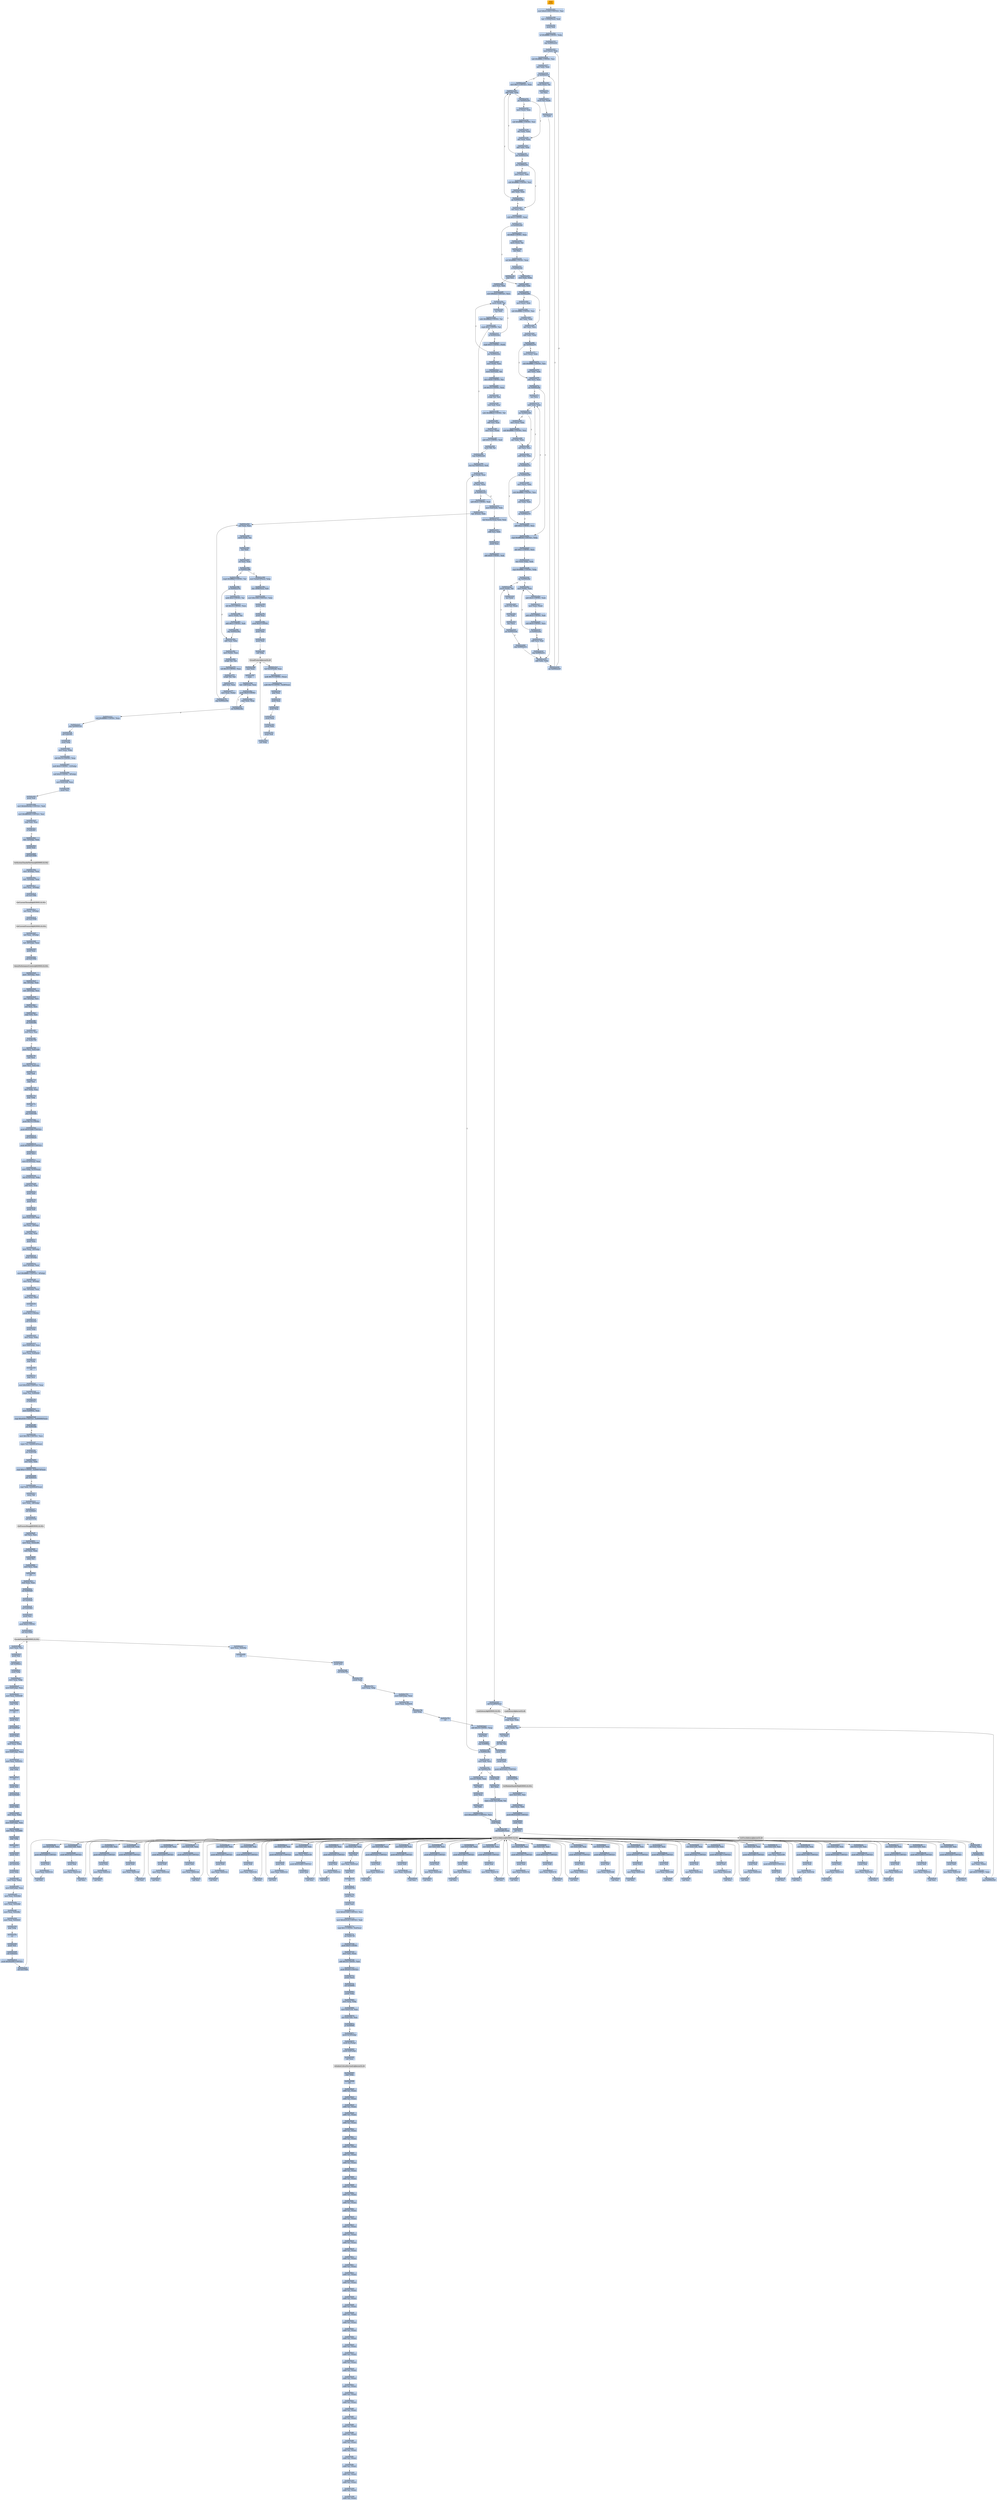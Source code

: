 digraph G {
node[shape=rectangle,style=filled,fillcolor=lightsteelblue,color=lightsteelblue]
bgcolor="transparent"
a0x0042a200pusha_[label="start\npusha ",fillcolor="orange",color="lightgrey"];
a0x0042a201movl_0x41c000UINT32_esi[label="0x0042a201\nmovl $0x41c000<UINT32>, %esi"];
a0x0042a206leal__110592esi__edi[label="0x0042a206\nleal -110592(%esi), %edi"];
a0x0042a20cpushl_edi[label="0x0042a20c\npushl %edi"];
a0x0042a20dorl_0xffffffffUINT8_ebp[label="0x0042a20d\norl $0xffffffff<UINT8>, %ebp"];
a0x0042a210jmp_0x0042a222[label="0x0042a210\njmp 0x0042a222"];
a0x0042a222movl_esi__ebx[label="0x0042a222\nmovl (%esi), %ebx"];
a0x0042a224subl_0xfffffffcUINT8_esi[label="0x0042a224\nsubl $0xfffffffc<UINT8>, %esi"];
a0x0042a227adcl_ebx_ebx[label="0x0042a227\nadcl %ebx, %ebx"];
a0x0042a229jb_0x0042a218[label="0x0042a229\njb 0x0042a218"];
a0x0042a218movb_esi__al[label="0x0042a218\nmovb (%esi), %al"];
a0x0042a21aincl_esi[label="0x0042a21a\nincl %esi"];
a0x0042a21bmovb_al_edi_[label="0x0042a21b\nmovb %al, (%edi)"];
a0x0042a21dincl_edi[label="0x0042a21d\nincl %edi"];
a0x0042a21eaddl_ebx_ebx[label="0x0042a21e\naddl %ebx, %ebx"];
a0x0042a220jne_0x0042a229[label="0x0042a220\njne 0x0042a229"];
a0x0042a22bmovl_0x1UINT32_eax[label="0x0042a22b\nmovl $0x1<UINT32>, %eax"];
a0x0042a230addl_ebx_ebx[label="0x0042a230\naddl %ebx, %ebx"];
a0x0042a232jne_0x0042a23b[label="0x0042a232\njne 0x0042a23b"];
a0x0042a23badcl_eax_eax[label="0x0042a23b\nadcl %eax, %eax"];
a0x0042a23daddl_ebx_ebx[label="0x0042a23d\naddl %ebx, %ebx"];
a0x0042a23fjae_0x0042a230[label="0x0042a23f\njae 0x0042a230"];
a0x0042a241jne_0x0042a24c[label="0x0042a241\njne 0x0042a24c"];
a0x0042a24cxorl_ecx_ecx[label="0x0042a24c\nxorl %ecx, %ecx"];
a0x0042a24esubl_0x3UINT8_eax[label="0x0042a24e\nsubl $0x3<UINT8>, %eax"];
a0x0042a251jb_0x0042a260[label="0x0042a251\njb 0x0042a260"];
a0x0042a260addl_ebx_ebx[label="0x0042a260\naddl %ebx, %ebx"];
a0x0042a262jne_0x0042a26b[label="0x0042a262\njne 0x0042a26b"];
a0x0042a26badcl_ecx_ecx[label="0x0042a26b\nadcl %ecx, %ecx"];
a0x0042a26daddl_ebx_ebx[label="0x0042a26d\naddl %ebx, %ebx"];
a0x0042a26fjne_0x0042a278[label="0x0042a26f\njne 0x0042a278"];
a0x0042a278adcl_ecx_ecx[label="0x0042a278\nadcl %ecx, %ecx"];
a0x0042a27ajne_0x0042a29c[label="0x0042a27a\njne 0x0042a29c"];
a0x0042a29ccmpl_0xfffff300UINT32_ebp[label="0x0042a29c\ncmpl $0xfffff300<UINT32>, %ebp"];
a0x0042a2a2adcl_0x1UINT8_ecx[label="0x0042a2a2\nadcl $0x1<UINT8>, %ecx"];
a0x0042a2a5leal_ediebp__edx[label="0x0042a2a5\nleal (%edi,%ebp), %edx"];
a0x0042a2a8cmpl_0xfffffffcUINT8_ebp[label="0x0042a2a8\ncmpl $0xfffffffc<UINT8>, %ebp"];
a0x0042a2abjbe_0x0042a2bc[label="0x0042a2ab\njbe 0x0042a2bc"];
a0x0042a2admovb_edx__al[label="0x0042a2ad\nmovb (%edx), %al"];
a0x0042a2afincl_edx[label="0x0042a2af\nincl %edx"];
a0x0042a2b0movb_al_edi_[label="0x0042a2b0\nmovb %al, (%edi)"];
a0x0042a2b2incl_edi[label="0x0042a2b2\nincl %edi"];
a0x0042a2b3decl_ecx[label="0x0042a2b3\ndecl %ecx"];
a0x0042a2b4jne_0x0042a2ad[label="0x0042a2b4\njne 0x0042a2ad"];
a0x0042a2b6jmp_0x0042a21e[label="0x0042a2b6\njmp 0x0042a21e"];
a0x0042a253shll_0x8UINT8_eax[label="0x0042a253\nshll $0x8<UINT8>, %eax"];
a0x0042a256movb_esi__al[label="0x0042a256\nmovb (%esi), %al"];
a0x0042a258incl_esi[label="0x0042a258\nincl %esi"];
a0x0042a259xorl_0xffffffffUINT8_eax[label="0x0042a259\nxorl $0xffffffff<UINT8>, %eax"];
a0x0042a25cje_0x0042a2d2[label="0x0042a25c\nje 0x0042a2d2"];
a0x0042a25emovl_eax_ebp[label="0x0042a25e\nmovl %eax, %ebp"];
a0x0042a2bcmovl_edx__eax[label="0x0042a2bc\nmovl (%edx), %eax"];
a0x0042a2beaddl_0x4UINT8_edx[label="0x0042a2be\naddl $0x4<UINT8>, %edx"];
a0x0042a2c1movl_eax_edi_[label="0x0042a2c1\nmovl %eax, (%edi)"];
a0x0042a2c3addl_0x4UINT8_edi[label="0x0042a2c3\naddl $0x4<UINT8>, %edi"];
a0x0042a2c6subl_0x4UINT8_ecx[label="0x0042a2c6\nsubl $0x4<UINT8>, %ecx"];
a0x0042a2c9ja_0x0042a2bc[label="0x0042a2c9\nja 0x0042a2bc"];
a0x0042a2cbaddl_ecx_edi[label="0x0042a2cb\naddl %ecx, %edi"];
a0x0042a2cdjmp_0x0042a21e[label="0x0042a2cd\njmp 0x0042a21e"];
a0x0042a264movl_esi__ebx[label="0x0042a264\nmovl (%esi), %ebx"];
a0x0042a266subl_0xfffffffcUINT8_esi[label="0x0042a266\nsubl $0xfffffffc<UINT8>, %esi"];
a0x0042a269adcl_ebx_ebx[label="0x0042a269\nadcl %ebx, %ebx"];
a0x0042a27cincl_ecx[label="0x0042a27c\nincl %ecx"];
a0x0042a27daddl_ebx_ebx[label="0x0042a27d\naddl %ebx, %ebx"];
a0x0042a27fjne_0x0042a288[label="0x0042a27f\njne 0x0042a288"];
a0x0042a288adcl_ecx_ecx[label="0x0042a288\nadcl %ecx, %ecx"];
a0x0042a28aaddl_ebx_ebx[label="0x0042a28a\naddl %ebx, %ebx"];
a0x0042a28cjae_0x0042a27d[label="0x0042a28c\njae 0x0042a27d"];
a0x0042a28ejne_0x0042a299[label="0x0042a28e\njne 0x0042a299"];
a0x0042a299addl_0x2UINT8_ecx[label="0x0042a299\naddl $0x2<UINT8>, %ecx"];
a0x0042a271movl_esi__ebx[label="0x0042a271\nmovl (%esi), %ebx"];
a0x0042a273subl_0xfffffffcUINT8_esi[label="0x0042a273\nsubl $0xfffffffc<UINT8>, %esi"];
a0x0042a276adcl_ebx_ebx[label="0x0042a276\nadcl %ebx, %ebx"];
a0x0042a243movl_esi__ebx[label="0x0042a243\nmovl (%esi), %ebx"];
a0x0042a245subl_0xfffffffcUINT8_esi[label="0x0042a245\nsubl $0xfffffffc<UINT8>, %esi"];
a0x0042a248adcl_ebx_ebx[label="0x0042a248\nadcl %ebx, %ebx"];
a0x0042a24ajae_0x0042a230[label="0x0042a24a\njae 0x0042a230"];
a0x0042a234movl_esi__ebx[label="0x0042a234\nmovl (%esi), %ebx"];
a0x0042a236subl_0xfffffffcUINT8_esi[label="0x0042a236\nsubl $0xfffffffc<UINT8>, %esi"];
a0x0042a239adcl_ebx_ebx[label="0x0042a239\nadcl %ebx, %ebx"];
a0x0042a290movl_esi__ebx[label="0x0042a290\nmovl (%esi), %ebx"];
a0x0042a292subl_0xfffffffcUINT8_esi[label="0x0042a292\nsubl $0xfffffffc<UINT8>, %esi"];
a0x0042a295adcl_ebx_ebx[label="0x0042a295\nadcl %ebx, %ebx"];
a0x0042a297jae_0x0042a27d[label="0x0042a297\njae 0x0042a27d"];
a0x0042a281movl_esi__ebx[label="0x0042a281\nmovl (%esi), %ebx"];
a0x0042a283subl_0xfffffffcUINT8_esi[label="0x0042a283\nsubl $0xfffffffc<UINT8>, %esi"];
a0x0042a286adcl_ebx_ebx[label="0x0042a286\nadcl %ebx, %ebx"];
a0x0042a2d2popl_esi[label="0x0042a2d2\npopl %esi"];
a0x0042a2d3movl_esi_edi[label="0x0042a2d3\nmovl %esi, %edi"];
a0x0042a2d5movl_0x6edUINT32_ecx[label="0x0042a2d5\nmovl $0x6ed<UINT32>, %ecx"];
a0x0042a2damovb_edi__al[label="0x0042a2da\nmovb (%edi), %al"];
a0x0042a2dcincl_edi[label="0x0042a2dc\nincl %edi"];
a0x0042a2ddsubb_0xffffffe8UINT8_al[label="0x0042a2dd\nsubb $0xffffffe8<UINT8>, %al"];
a0x0042a2dfcmpb_0x1UINT8_al[label="0x0042a2df\ncmpb $0x1<UINT8>, %al"];
a0x0042a2e1ja_0x0042a2da[label="0x0042a2e1\nja 0x0042a2da"];
a0x0042a2e3cmpb_0x5UINT8_edi_[label="0x0042a2e3\ncmpb $0x5<UINT8>, (%edi)"];
a0x0042a2e6jne_0x0042a2da[label="0x0042a2e6\njne 0x0042a2da"];
a0x0042a2e8movl_edi__eax[label="0x0042a2e8\nmovl (%edi), %eax"];
a0x0042a2eamovb_0x4edi__bl[label="0x0042a2ea\nmovb 0x4(%edi), %bl"];
a0x0042a2edshrw_0x8UINT8_ax[label="0x0042a2ed\nshrw $0x8<UINT8>, %ax"];
a0x0042a2f1roll_0x10UINT8_eax[label="0x0042a2f1\nroll $0x10<UINT8>, %eax"];
a0x0042a2f4xchgb_al_ah[label="0x0042a2f4\nxchgb %al, %ah"];
a0x0042a2f6subl_edi_eax[label="0x0042a2f6\nsubl %edi, %eax"];
a0x0042a2f8subb_0xffffffe8UINT8_bl[label="0x0042a2f8\nsubb $0xffffffe8<UINT8>, %bl"];
a0x0042a2fbaddl_esi_eax[label="0x0042a2fb\naddl %esi, %eax"];
a0x0042a2fdmovl_eax_edi_[label="0x0042a2fd\nmovl %eax, (%edi)"];
a0x0042a2ffaddl_0x5UINT8_edi[label="0x0042a2ff\naddl $0x5<UINT8>, %edi"];
a0x0042a302movb_bl_al[label="0x0042a302\nmovb %bl, %al"];
a0x0042a304loop_0x0042a2df[label="0x0042a304\nloop 0x0042a2df"];
a0x0042a306leal_0x27000esi__edi[label="0x0042a306\nleal 0x27000(%esi), %edi"];
a0x0042a30cmovl_edi__eax[label="0x0042a30c\nmovl (%edi), %eax"];
a0x0042a30eorl_eax_eax[label="0x0042a30e\norl %eax, %eax"];
a0x0042a310je_0x0042a357[label="0x0042a310\nje 0x0042a357"];
a0x0042a312movl_0x4edi__ebx[label="0x0042a312\nmovl 0x4(%edi), %ebx"];
a0x0042a315leal_0x2a54ceaxesi__eax[label="0x0042a315\nleal 0x2a54c(%eax,%esi), %eax"];
a0x0042a31caddl_esi_ebx[label="0x0042a31c\naddl %esi, %ebx"];
a0x0042a31epushl_eax[label="0x0042a31e\npushl %eax"];
a0x0042a31faddl_0x8UINT8_edi[label="0x0042a31f\naddl $0x8<UINT8>, %edi"];
a0x0042a322call_0x2a604esi_[label="0x0042a322\ncall 0x2a604(%esi)"];
LoadLibraryA_kernel32_dll[label="LoadLibraryA@kernel32.dll",fillcolor="lightgrey",color="lightgrey"];
a0x0042a328xchgl_eax_ebp[label="0x0042a328\nxchgl %eax, %ebp"];
a0x0042a329movb_edi__al[label="0x0042a329\nmovb (%edi), %al"];
a0x0042a32bincl_edi[label="0x0042a32b\nincl %edi"];
a0x0042a32corb_al_al[label="0x0042a32c\norb %al, %al"];
a0x0042a32eje_0x0042a30c[label="0x0042a32e\nje 0x0042a30c"];
a0x0042a330movl_edi_ecx[label="0x0042a330\nmovl %edi, %ecx"];
a0x0042a332jns_0x0042a33b[label="0x0042a332\njns 0x0042a33b"];
a0x0042a33bpushl_edi[label="0x0042a33b\npushl %edi"];
a0x0042a33cdecl_eax[label="0x0042a33c\ndecl %eax"];
a0x0042a33drepnz_scasb_es_edi__al[label="0x0042a33d\nrepnz scasb %es:(%edi), %al"];
a0x0042a33fpushl_ebp[label="0x0042a33f\npushl %ebp"];
a0x0042a340call_0x2a60cesi_[label="0x0042a340\ncall 0x2a60c(%esi)"];
GetProcAddress_kernel32_dll[label="GetProcAddress@kernel32.dll",fillcolor="lightgrey",color="lightgrey"];
a0x0042a346orl_eax_eax[label="0x0042a346\norl %eax, %eax"];
a0x0042a348je_0x0042a351[label="0x0042a348\nje 0x0042a351"];
a0x0042a34amovl_eax_ebx_[label="0x0042a34a\nmovl %eax, (%ebx)"];
a0x0042a34caddl_0x4UINT8_ebx[label="0x0042a34c\naddl $0x4<UINT8>, %ebx"];
a0x0042a34fjmp_0x0042a329[label="0x0042a34f\njmp 0x0042a329"];
GetProcAddress_KERNEL32_DLL[label="GetProcAddress@KERNEL32.DLL",fillcolor="lightgrey",color="lightgrey"];
LoadLibraryA_KERNEL32_DLL[label="LoadLibraryA@KERNEL32.DLL",fillcolor="lightgrey",color="lightgrey"];
a0x0042a334movzwl_edi__eax[label="0x0042a334\nmovzwl (%edi), %eax"];
a0x0042a337incl_edi[label="0x0042a337\nincl %edi"];
a0x0042a338pushl_eax[label="0x0042a338\npushl %eax"];
a0x0042a339incl_edi[label="0x0042a339\nincl %edi"];
a0x0042a33amovl_0xaef24857UINT32_ecx[label="0x0042a33a\nmovl $0xaef24857<UINT32>, %ecx"];
a0x0042a357addl_0x4UINT8_edi[label="0x0042a357\naddl $0x4<UINT8>, %edi"];
a0x0042a35aleal__4esi__ebx[label="0x0042a35a\nleal -4(%esi), %ebx"];
a0x0042a35dxorl_eax_eax[label="0x0042a35d\nxorl %eax, %eax"];
a0x0042a35fmovb_edi__al[label="0x0042a35f\nmovb (%edi), %al"];
a0x0042a361incl_edi[label="0x0042a361\nincl %edi"];
a0x0042a362orl_eax_eax[label="0x0042a362\norl %eax, %eax"];
a0x0042a364je_0x0042a388[label="0x0042a364\nje 0x0042a388"];
a0x0042a366cmpb_0xffffffefUINT8_al[label="0x0042a366\ncmpb $0xffffffef<UINT8>, %al"];
a0x0042a368ja_0x0042a37b[label="0x0042a368\nja 0x0042a37b"];
a0x0042a36aaddl_eax_ebx[label="0x0042a36a\naddl %eax, %ebx"];
a0x0042a36cmovl_ebx__eax[label="0x0042a36c\nmovl (%ebx), %eax"];
a0x0042a36exchgb_al_ah[label="0x0042a36e\nxchgb %al, %ah"];
a0x0042a370roll_0x10UINT8_eax[label="0x0042a370\nroll $0x10<UINT8>, %eax"];
a0x0042a373xchgb_al_ah[label="0x0042a373\nxchgb %al, %ah"];
a0x0042a375addl_esi_eax[label="0x0042a375\naddl %esi, %eax"];
a0x0042a377movl_eax_ebx_[label="0x0042a377\nmovl %eax, (%ebx)"];
a0x0042a379jmp_0x0042a35d[label="0x0042a379\njmp 0x0042a35d"];
a0x0042a37bandb_0xfUINT8_al[label="0x0042a37b\nandb $0xf<UINT8>, %al"];
a0x0042a37dshll_0x10UINT8_eax[label="0x0042a37d\nshll $0x10<UINT8>, %eax"];
a0x0042a380movw_edi__ax[label="0x0042a380\nmovw (%edi), %ax"];
a0x0042a383addl_0x2UINT8_edi[label="0x0042a383\naddl $0x2<UINT8>, %edi"];
a0x0042a386jmp_0x0042a36a[label="0x0042a386\njmp 0x0042a36a"];
a0x0042a388movl_0x2a610esi__ebp[label="0x0042a388\nmovl 0x2a610(%esi), %ebp"];
a0x0042a38eleal__4096esi__edi[label="0x0042a38e\nleal -4096(%esi), %edi"];
a0x0042a394movl_0x1000UINT32_ebx[label="0x0042a394\nmovl $0x1000<UINT32>, %ebx"];
a0x0042a399pushl_eax[label="0x0042a399\npushl %eax"];
a0x0042a39apushl_esp[label="0x0042a39a\npushl %esp"];
a0x0042a39bpushl_0x4UINT8[label="0x0042a39b\npushl $0x4<UINT8>"];
a0x0042a39dpushl_ebx[label="0x0042a39d\npushl %ebx"];
a0x0042a39epushl_edi[label="0x0042a39e\npushl %edi"];
a0x0042a39fcall_ebp[label="0x0042a39f\ncall %ebp"];
VirtualProtect_kernel32_dll[label="VirtualProtect@kernel32.dll",fillcolor="lightgrey",color="lightgrey"];
a0x0042a3a1leal_0x21fedi__eax[label="0x0042a3a1\nleal 0x21f(%edi), %eax"];
a0x0042a3a7andb_0x7fUINT8_eax_[label="0x0042a3a7\nandb $0x7f<UINT8>, (%eax)"];
a0x0042a3aaandb_0x7fUINT8_0x28eax_[label="0x0042a3aa\nandb $0x7f<UINT8>, 0x28(%eax)"];
a0x0042a3aepopl_eax[label="0x0042a3ae\npopl %eax"];
a0x0042a3afpushl_eax[label="0x0042a3af\npushl %eax"];
a0x0042a3b0pushl_esp[label="0x0042a3b0\npushl %esp"];
a0x0042a3b1pushl_eax[label="0x0042a3b1\npushl %eax"];
a0x0042a3b2pushl_ebx[label="0x0042a3b2\npushl %ebx"];
a0x0042a3b3pushl_edi[label="0x0042a3b3\npushl %edi"];
a0x0042a3b4call_ebp[label="0x0042a3b4\ncall %ebp"];
a0x0042a3b6popl_eax[label="0x0042a3b6\npopl %eax"];
a0x0042a3b7popa_[label="0x0042a3b7\npopa "];
a0x0042a3b8leal__128esp__eax[label="0x0042a3b8\nleal -128(%esp), %eax"];
a0x0042a3bcpushl_0x0UINT8[label="0x0042a3bc\npushl $0x0<UINT8>"];
a0x0042a3becmpl_eax_esp[label="0x0042a3be\ncmpl %eax, %esp"];
a0x0042a3c0jne_0x0042a3bc[label="0x0042a3c0\njne 0x0042a3bc"];
a0x0042a3c2subl_0xffffff80UINT8_esp[label="0x0042a3c2\nsubl $0xffffff80<UINT8>, %esp"];
a0x0042a3c5jmp_0x00405536[label="0x0042a3c5\njmp 0x00405536"];
a0x00405536call_0x40c681[label="0x00405536\ncall 0x40c681"];
a0x0040c681pushl_ebp[label="0x0040c681\npushl %ebp"];
a0x0040c682movl_esp_ebp[label="0x0040c682\nmovl %esp, %ebp"];
a0x0040c684subl_0x14UINT8_esp[label="0x0040c684\nsubl $0x14<UINT8>, %esp"];
a0x0040c687andl_0x0UINT8__12ebp_[label="0x0040c687\nandl $0x0<UINT8>, -12(%ebp)"];
a0x0040c68bandl_0x0UINT8__8ebp_[label="0x0040c68b\nandl $0x0<UINT8>, -8(%ebp)"];
a0x0040c68fmovl_0x421428_eax[label="0x0040c68f\nmovl 0x421428, %eax"];
a0x0040c694pushl_esi[label="0x0040c694\npushl %esi"];
a0x0040c695pushl_edi[label="0x0040c695\npushl %edi"];
a0x0040c696movl_0xbb40e64eUINT32_edi[label="0x0040c696\nmovl $0xbb40e64e<UINT32>, %edi"];
a0x0040c69bmovl_0xffff0000UINT32_esi[label="0x0040c69b\nmovl $0xffff0000<UINT32>, %esi"];
a0x0040c6a0cmpl_edi_eax[label="0x0040c6a0\ncmpl %edi, %eax"];
a0x0040c6a2je_0x40c6b1[label="0x0040c6a2\nje 0x40c6b1"];
a0x0040c6b1leal__12ebp__eax[label="0x0040c6b1\nleal -12(%ebp), %eax"];
a0x0040c6b4pushl_eax[label="0x0040c6b4\npushl %eax"];
a0x0040c6b5call_0x415044[label="0x0040c6b5\ncall 0x415044"];
GetSystemTimeAsFileTime_KERNEL32_DLL[label="GetSystemTimeAsFileTime@KERNEL32.DLL",fillcolor="lightgrey",color="lightgrey"];
a0x0040c6bbmovl__8ebp__eax[label="0x0040c6bb\nmovl -8(%ebp), %eax"];
a0x0040c6bexorl__12ebp__eax[label="0x0040c6be\nxorl -12(%ebp), %eax"];
a0x0040c6c1movl_eax__4ebp_[label="0x0040c6c1\nmovl %eax, -4(%ebp)"];
a0x0040c6c4call_0x41508c[label="0x0040c6c4\ncall 0x41508c"];
GetCurrentThreadId_KERNEL32_DLL[label="GetCurrentThreadId@KERNEL32.DLL",fillcolor="lightgrey",color="lightgrey"];
a0x0040c6caxorl_eax__4ebp_[label="0x0040c6ca\nxorl %eax, -4(%ebp)"];
a0x0040c6cdcall_0x415048[label="0x0040c6cd\ncall 0x415048"];
GetCurrentProcessId_KERNEL32_DLL[label="GetCurrentProcessId@KERNEL32.DLL",fillcolor="lightgrey",color="lightgrey"];
a0x0040c6d3xorl_eax__4ebp_[label="0x0040c6d3\nxorl %eax, -4(%ebp)"];
a0x0040c6d6leal__20ebp__eax[label="0x0040c6d6\nleal -20(%ebp), %eax"];
a0x0040c6d9pushl_eax[label="0x0040c6d9\npushl %eax"];
a0x0040c6dacall_0x41504c[label="0x0040c6da\ncall 0x41504c"];
QueryPerformanceCounter_KERNEL32_DLL[label="QueryPerformanceCounter@KERNEL32.DLL",fillcolor="lightgrey",color="lightgrey"];
a0x0040c6e0movl__16ebp__ecx[label="0x0040c6e0\nmovl -16(%ebp), %ecx"];
a0x0040c6e3leal__4ebp__eax[label="0x0040c6e3\nleal -4(%ebp), %eax"];
a0x0040c6e6xorl__20ebp__ecx[label="0x0040c6e6\nxorl -20(%ebp), %ecx"];
a0x0040c6e9xorl__4ebp__ecx[label="0x0040c6e9\nxorl -4(%ebp), %ecx"];
a0x0040c6ecxorl_eax_ecx[label="0x0040c6ec\nxorl %eax, %ecx"];
a0x0040c6eecmpl_edi_ecx[label="0x0040c6ee\ncmpl %edi, %ecx"];
a0x0040c6f0jne_0x40c6f9[label="0x0040c6f0\njne 0x40c6f9"];
a0x0040c6f9testl_ecx_esi[label="0x0040c6f9\ntestl %ecx, %esi"];
a0x0040c6fbjne_0x40c709[label="0x0040c6fb\njne 0x40c709"];
a0x0040c709movl_ecx_0x421428[label="0x0040c709\nmovl %ecx, 0x421428"];
a0x0040c70fnotl_ecx[label="0x0040c70f\nnotl %ecx"];
a0x0040c711movl_ecx_0x42142c[label="0x0040c711\nmovl %ecx, 0x42142c"];
a0x0040c717popl_edi[label="0x0040c717\npopl %edi"];
a0x0040c718popl_esi[label="0x0040c718\npopl %esi"];
a0x0040c719movl_ebp_esp[label="0x0040c719\nmovl %ebp, %esp"];
a0x0040c71bpopl_ebp[label="0x0040c71b\npopl %ebp"];
a0x0040c71cret[label="0x0040c71c\nret"];
a0x0040553bjmp_0x4053bb[label="0x0040553b\njmp 0x4053bb"];
a0x004053bbpushl_0x14UINT8[label="0x004053bb\npushl $0x14<UINT8>"];
a0x004053bdpushl_0x41fa88UINT32[label="0x004053bd\npushl $0x41fa88<UINT32>"];
a0x004053c2call_0x4062c0[label="0x004053c2\ncall 0x4062c0"];
a0x004062c0pushl_0x406320UINT32[label="0x004062c0\npushl $0x406320<UINT32>"];
a0x004062c5pushl_fs_0[label="0x004062c5\npushl %fs:0"];
a0x004062ccmovl_0x10esp__eax[label="0x004062cc\nmovl 0x10(%esp), %eax"];
a0x004062d0movl_ebp_0x10esp_[label="0x004062d0\nmovl %ebp, 0x10(%esp)"];
a0x004062d4leal_0x10esp__ebp[label="0x004062d4\nleal 0x10(%esp), %ebp"];
a0x004062d8subl_eax_esp[label="0x004062d8\nsubl %eax, %esp"];
a0x004062dapushl_ebx[label="0x004062da\npushl %ebx"];
a0x004062dbpushl_esi[label="0x004062db\npushl %esi"];
a0x004062dcpushl_edi[label="0x004062dc\npushl %edi"];
a0x004062ddmovl_0x421428_eax[label="0x004062dd\nmovl 0x421428, %eax"];
a0x004062e2xorl_eax__4ebp_[label="0x004062e2\nxorl %eax, -4(%ebp)"];
a0x004062e5xorl_ebp_eax[label="0x004062e5\nxorl %ebp, %eax"];
a0x004062e7pushl_eax[label="0x004062e7\npushl %eax"];
a0x004062e8movl_esp__24ebp_[label="0x004062e8\nmovl %esp, -24(%ebp)"];
a0x004062ebpushl__8ebp_[label="0x004062eb\npushl -8(%ebp)"];
a0x004062eemovl__4ebp__eax[label="0x004062ee\nmovl -4(%ebp), %eax"];
a0x004062f1movl_0xfffffffeUINT32__4ebp_[label="0x004062f1\nmovl $0xfffffffe<UINT32>, -4(%ebp)"];
a0x004062f8movl_eax__8ebp_[label="0x004062f8\nmovl %eax, -8(%ebp)"];
a0x004062fbleal__16ebp__eax[label="0x004062fb\nleal -16(%ebp), %eax"];
a0x004062femovl_eax_fs_0[label="0x004062fe\nmovl %eax, %fs:0"];
a0x00406304ret[label="0x00406304\nret"];
a0x004053c7pushl_0x1UINT8[label="0x004053c7\npushl $0x1<UINT8>"];
a0x004053c9call_0x40c634[label="0x004053c9\ncall 0x40c634"];
a0x0040c634pushl_ebp[label="0x0040c634\npushl %ebp"];
a0x0040c635movl_esp_ebp[label="0x0040c635\nmovl %esp, %ebp"];
a0x0040c637movl_0x8ebp__eax[label="0x0040c637\nmovl 0x8(%ebp), %eax"];
a0x0040c63amovl_eax_0x422630[label="0x0040c63a\nmovl %eax, 0x422630"];
a0x0040c63fpopl_ebp[label="0x0040c63f\npopl %ebp"];
a0x0040c640ret[label="0x0040c640\nret"];
a0x004053cepopl_ecx[label="0x004053ce\npopl %ecx"];
a0x004053cfmovl_0x5a4dUINT32_eax[label="0x004053cf\nmovl $0x5a4d<UINT32>, %eax"];
a0x004053d4cmpw_ax_0x400000[label="0x004053d4\ncmpw %ax, 0x400000"];
a0x004053dbje_0x4053e1[label="0x004053db\nje 0x4053e1"];
a0x004053e1movl_0x40003c_eax[label="0x004053e1\nmovl 0x40003c, %eax"];
a0x004053e6cmpl_0x4550UINT32_0x400000eax_[label="0x004053e6\ncmpl $0x4550<UINT32>, 0x400000(%eax)"];
a0x004053f0jne_0x4053dd[label="0x004053f0\njne 0x4053dd"];
a0x004053f2movl_0x10bUINT32_ecx[label="0x004053f2\nmovl $0x10b<UINT32>, %ecx"];
a0x004053f7cmpw_cx_0x400018eax_[label="0x004053f7\ncmpw %cx, 0x400018(%eax)"];
a0x004053fejne_0x4053dd[label="0x004053fe\njne 0x4053dd"];
a0x00405400xorl_ebx_ebx[label="0x00405400\nxorl %ebx, %ebx"];
a0x00405402cmpl_0xeUINT8_0x400074eax_[label="0x00405402\ncmpl $0xe<UINT8>, 0x400074(%eax)"];
a0x00405409jbe_0x405414[label="0x00405409\njbe 0x405414"];
a0x0040540bcmpl_ebx_0x4000e8eax_[label="0x0040540b\ncmpl %ebx, 0x4000e8(%eax)"];
a0x00405411setne_bl[label="0x00405411\nsetne %bl"];
a0x00405414movl_ebx__28ebp_[label="0x00405414\nmovl %ebx, -28(%ebp)"];
a0x00405417call_0x408ef9[label="0x00405417\ncall 0x408ef9"];
a0x00408ef9call_0x415154[label="0x00408ef9\ncall 0x415154"];
GetProcessHeap_KERNEL32_DLL[label="GetProcessHeap@KERNEL32.DLL",fillcolor="lightgrey",color="lightgrey"];
a0x00408effxorl_ecx_ecx[label="0x00408eff\nxorl %ecx, %ecx"];
a0x00408f01movl_eax_0x422c68[label="0x00408f01\nmovl %eax, 0x422c68"];
a0x00408f06testl_eax_eax[label="0x00408f06\ntestl %eax, %eax"];
a0x00408f08setne_cl[label="0x00408f08\nsetne %cl"];
a0x00408f0bmovl_ecx_eax[label="0x00408f0b\nmovl %ecx, %eax"];
a0x00408f0dret[label="0x00408f0d\nret"];
a0x0040541ctestl_eax_eax[label="0x0040541c\ntestl %eax, %eax"];
a0x0040541ejne_0x405428[label="0x0040541e\njne 0x405428"];
a0x00405428call_0x409edf[label="0x00405428\ncall 0x409edf"];
a0x00409edfcall_0x403db5[label="0x00409edf\ncall 0x403db5"];
a0x00403db5pushl_esi[label="0x00403db5\npushl %esi"];
a0x00403db6pushl_0x0UINT8[label="0x00403db6\npushl $0x0<UINT8>"];
a0x00403db8call_0x4150d8[label="0x00403db8\ncall 0x4150d8"];
EncodePointer_KERNEL32_DLL[label="EncodePointer@KERNEL32.DLL",fillcolor="lightgrey",color="lightgrey"];
a0x00403dbemovl_eax_esi[label="0x00403dbe\nmovl %eax, %esi"];
a0x00403dc0pushl_esi[label="0x00403dc0\npushl %esi"];
a0x00403dc1call_0x408eec[label="0x00403dc1\ncall 0x408eec"];
a0x00408eecpushl_ebp[label="0x00408eec\npushl %ebp"];
a0x00408eedmovl_esp_ebp[label="0x00408eed\nmovl %esp, %ebp"];
a0x00408eefmovl_0x8ebp__eax[label="0x00408eef\nmovl 0x8(%ebp), %eax"];
a0x00408ef2movl_eax_0x422c60[label="0x00408ef2\nmovl %eax, 0x422c60"];
a0x00408ef7popl_ebp[label="0x00408ef7\npopl %ebp"];
a0x00408ef8ret[label="0x00408ef8\nret"];
a0x00403dc6pushl_esi[label="0x00403dc6\npushl %esi"];
a0x00403dc7call_0x4065d9[label="0x00403dc7\ncall 0x4065d9"];
a0x004065d9pushl_ebp[label="0x004065d9\npushl %ebp"];
a0x004065damovl_esp_ebp[label="0x004065da\nmovl %esp, %ebp"];
a0x004065dcmovl_0x8ebp__eax[label="0x004065dc\nmovl 0x8(%ebp), %eax"];
a0x004065dfmovl_eax_0x42251c[label="0x004065df\nmovl %eax, 0x42251c"];
a0x004065e4popl_ebp[label="0x004065e4\npopl %ebp"];
a0x004065e5ret[label="0x004065e5\nret"];
a0x00403dccpushl_esi[label="0x00403dcc\npushl %esi"];
a0x00403dcdcall_0x40a4d5[label="0x00403dcd\ncall 0x40a4d5"];
a0x0040a4d5pushl_ebp[label="0x0040a4d5\npushl %ebp"];
a0x0040a4d6movl_esp_ebp[label="0x0040a4d6\nmovl %esp, %ebp"];
a0x0040a4d8movl_0x8ebp__eax[label="0x0040a4d8\nmovl 0x8(%ebp), %eax"];
a0x0040a4dbmovl_eax_0x422fb0[label="0x0040a4db\nmovl %eax, 0x422fb0"];
a0x0040a4e0popl_ebp[label="0x0040a4e0\npopl %ebp"];
a0x0040a4e1ret[label="0x0040a4e1\nret"];
a0x00403dd2pushl_esi[label="0x00403dd2\npushl %esi"];
a0x00403dd3call_0x40a4ef[label="0x00403dd3\ncall 0x40a4ef"];
a0x0040a4efpushl_ebp[label="0x0040a4ef\npushl %ebp"];
a0x0040a4f0movl_esp_ebp[label="0x0040a4f0\nmovl %esp, %ebp"];
a0x0040a4f2movl_0x8ebp__eax[label="0x0040a4f2\nmovl 0x8(%ebp), %eax"];
a0x0040a4f5movl_eax_0x422fb4[label="0x0040a4f5\nmovl %eax, 0x422fb4"];
a0x0040a4famovl_eax_0x422fb8[label="0x0040a4fa\nmovl %eax, 0x422fb8"];
a0x0040a4ffmovl_eax_0x422fbc[label="0x0040a4ff\nmovl %eax, 0x422fbc"];
a0x0040a504movl_eax_0x422fc0[label="0x0040a504\nmovl %eax, 0x422fc0"];
a0x0040a509popl_ebp[label="0x0040a509\npopl %ebp"];
a0x0040a50aret[label="0x0040a50a\nret"];
a0x00403dd8pushl_esi[label="0x00403dd8\npushl %esi"];
a0x00403dd9call_0x40a4c4[label="0x00403dd9\ncall 0x40a4c4"];
a0x0040a4c4pushl_0x40a490UINT32[label="0x0040a4c4\npushl $0x40a490<UINT32>"];
a0x0040a4c9call_0x4150d8[label="0x0040a4c9\ncall 0x4150d8"];
a0x0040a4cfmovl_eax_0x422fac[label="0x0040a4cf\nmovl %eax, 0x422fac"];
a0x0040a4d4ret[label="0x0040a4d4\nret"];
a0x00403ddepushl_esi[label="0x00403dde\npushl %esi"];
a0x00403ddfcall_0x40a700[label="0x00403ddf\ncall 0x40a700"];
a0x0040a700pushl_ebp[label="0x0040a700\npushl %ebp"];
a0x0040a701movl_esp_ebp[label="0x0040a701\nmovl %esp, %ebp"];
a0x0040a703movl_0x8ebp__eax[label="0x0040a703\nmovl 0x8(%ebp), %eax"];
a0x0040a706movl_eax_0x422fc8[label="0x0040a706\nmovl %eax, 0x422fc8"];
a0x0040a70bpopl_ebp[label="0x0040a70b\npopl %ebp"];
a0x0040a70cret[label="0x0040a70c\nret"];
a0x00403de4addl_0x18UINT8_esp[label="0x00403de4\naddl $0x18<UINT8>, %esp"];
a0x00403de7popl_esi[label="0x00403de7\npopl %esi"];
a0x00403de8jmp_0x4089da[label="0x00403de8\njmp 0x4089da"];
a0x004089dapushl_esi[label="0x004089da\npushl %esi"];
a0x004089dbpushl_edi[label="0x004089db\npushl %edi"];
a0x004089dcpushl_0x41bd3cUINT32[label="0x004089dc\npushl $0x41bd3c<UINT32>"];
a0x004089e1call_0x415150[label="0x004089e1\ncall 0x415150"];
GetModuleHandleW_KERNEL32_DLL[label="GetModuleHandleW@KERNEL32.DLL",fillcolor="lightgrey",color="lightgrey"];
a0x004089e7movl_0x41505c_esi[label="0x004089e7\nmovl 0x41505c, %esi"];
a0x004089edmovl_eax_edi[label="0x004089ed\nmovl %eax, %edi"];
a0x004089efpushl_0x41bd58UINT32[label="0x004089ef\npushl $0x41bd58<UINT32>"];
a0x004089f4pushl_edi[label="0x004089f4\npushl %edi"];
a0x004089f5call_esi[label="0x004089f5\ncall %esi"];
a0x004089f7xorl_0x421428_eax[label="0x004089f7\nxorl 0x421428, %eax"];
a0x004089fdpushl_0x41bd64UINT32[label="0x004089fd\npushl $0x41bd64<UINT32>"];
a0x00408a02pushl_edi[label="0x00408a02\npushl %edi"];
a0x00408a03movl_eax_0x423120[label="0x00408a03\nmovl %eax, 0x423120"];
a0x00408a08call_esi[label="0x00408a08\ncall %esi"];
a0x00408a0axorl_0x421428_eax[label="0x00408a0a\nxorl 0x421428, %eax"];
a0x00408a10pushl_0x41bd6cUINT32[label="0x00408a10\npushl $0x41bd6c<UINT32>"];
a0x00408a15pushl_edi[label="0x00408a15\npushl %edi"];
a0x00408a16movl_eax_0x423124[label="0x00408a16\nmovl %eax, 0x423124"];
a0x00408a1bcall_esi[label="0x00408a1b\ncall %esi"];
a0x00408a1dxorl_0x421428_eax[label="0x00408a1d\nxorl 0x421428, %eax"];
a0x00408a23pushl_0x41bd78UINT32[label="0x00408a23\npushl $0x41bd78<UINT32>"];
a0x00408a28pushl_edi[label="0x00408a28\npushl %edi"];
a0x00408a29movl_eax_0x423128[label="0x00408a29\nmovl %eax, 0x423128"];
a0x00408a2ecall_esi[label="0x00408a2e\ncall %esi"];
a0x00408a30xorl_0x421428_eax[label="0x00408a30\nxorl 0x421428, %eax"];
a0x00408a36pushl_0x41bd84UINT32[label="0x00408a36\npushl $0x41bd84<UINT32>"];
a0x00408a3bpushl_edi[label="0x00408a3b\npushl %edi"];
a0x00408a3cmovl_eax_0x42312c[label="0x00408a3c\nmovl %eax, 0x42312c"];
a0x00408a41call_esi[label="0x00408a41\ncall %esi"];
a0x00408a43xorl_0x421428_eax[label="0x00408a43\nxorl 0x421428, %eax"];
a0x00408a49pushl_0x41bda0UINT32[label="0x00408a49\npushl $0x41bda0<UINT32>"];
a0x00408a4epushl_edi[label="0x00408a4e\npushl %edi"];
a0x00408a4fmovl_eax_0x423130[label="0x00408a4f\nmovl %eax, 0x423130"];
a0x00408a54call_esi[label="0x00408a54\ncall %esi"];
a0x00408a56xorl_0x421428_eax[label="0x00408a56\nxorl 0x421428, %eax"];
a0x00408a5cpushl_0x41bdb0UINT32[label="0x00408a5c\npushl $0x41bdb0<UINT32>"];
a0x00408a61pushl_edi[label="0x00408a61\npushl %edi"];
a0x00408a62movl_eax_0x423134[label="0x00408a62\nmovl %eax, 0x423134"];
a0x00408a67call_esi[label="0x00408a67\ncall %esi"];
a0x00408a69xorl_0x421428_eax[label="0x00408a69\nxorl 0x421428, %eax"];
a0x00408a6fpushl_0x41bdc4UINT32[label="0x00408a6f\npushl $0x41bdc4<UINT32>"];
a0x00408a74pushl_edi[label="0x00408a74\npushl %edi"];
a0x00408a75movl_eax_0x423138[label="0x00408a75\nmovl %eax, 0x423138"];
a0x00408a7acall_esi[label="0x00408a7a\ncall %esi"];
a0x00408a7cxorl_0x421428_eax[label="0x00408a7c\nxorl 0x421428, %eax"];
a0x00408a82pushl_0x41bddcUINT32[label="0x00408a82\npushl $0x41bddc<UINT32>"];
a0x00408a87pushl_edi[label="0x00408a87\npushl %edi"];
a0x00408a88movl_eax_0x42313c[label="0x00408a88\nmovl %eax, 0x42313c"];
a0x00408a8dcall_esi[label="0x00408a8d\ncall %esi"];
a0x00408a8fxorl_0x421428_eax[label="0x00408a8f\nxorl 0x421428, %eax"];
a0x00408a95pushl_0x41bdf4UINT32[label="0x00408a95\npushl $0x41bdf4<UINT32>"];
a0x00408a9apushl_edi[label="0x00408a9a\npushl %edi"];
a0x00408a9bmovl_eax_0x423140[label="0x00408a9b\nmovl %eax, 0x423140"];
a0x00408aa0call_esi[label="0x00408aa0\ncall %esi"];
a0x00408aa2xorl_0x421428_eax[label="0x00408aa2\nxorl 0x421428, %eax"];
a0x00408aa8pushl_0x41be08UINT32[label="0x00408aa8\npushl $0x41be08<UINT32>"];
a0x00408aadpushl_edi[label="0x00408aad\npushl %edi"];
a0x00408aaemovl_eax_0x423144[label="0x00408aae\nmovl %eax, 0x423144"];
a0x00408ab3call_esi[label="0x00408ab3\ncall %esi"];
a0x00408ab5xorl_0x421428_eax[label="0x00408ab5\nxorl 0x421428, %eax"];
a0x00408abbpushl_0x41be28UINT32[label="0x00408abb\npushl $0x41be28<UINT32>"];
a0x00408ac0pushl_edi[label="0x00408ac0\npushl %edi"];
a0x00408ac1movl_eax_0x423148[label="0x00408ac1\nmovl %eax, 0x423148"];
a0x00408ac6call_esi[label="0x00408ac6\ncall %esi"];
a0x00408ac8xorl_0x421428_eax[label="0x00408ac8\nxorl 0x421428, %eax"];
a0x00408acepushl_0x41be40UINT32[label="0x00408ace\npushl $0x41be40<UINT32>"];
a0x00408ad3pushl_edi[label="0x00408ad3\npushl %edi"];
a0x00408ad4movl_eax_0x42314c[label="0x00408ad4\nmovl %eax, 0x42314c"];
a0x00408ad9call_esi[label="0x00408ad9\ncall %esi"];
a0x00408adbxorl_0x421428_eax[label="0x00408adb\nxorl 0x421428, %eax"];
a0x00408ae1pushl_0x41be58UINT32[label="0x00408ae1\npushl $0x41be58<UINT32>"];
a0x00408ae6pushl_edi[label="0x00408ae6\npushl %edi"];
a0x00408ae7movl_eax_0x423150[label="0x00408ae7\nmovl %eax, 0x423150"];
a0x00408aeccall_esi[label="0x00408aec\ncall %esi"];
a0x00408aeexorl_0x421428_eax[label="0x00408aee\nxorl 0x421428, %eax"];
a0x00408af4pushl_0x41be6cUINT32[label="0x00408af4\npushl $0x41be6c<UINT32>"];
a0x00408af9pushl_edi[label="0x00408af9\npushl %edi"];
a0x00408afamovl_eax_0x423154[label="0x00408afa\nmovl %eax, 0x423154"];
a0x00408affcall_esi[label="0x00408aff\ncall %esi"];
a0x00408b01xorl_0x421428_eax[label="0x00408b01\nxorl 0x421428, %eax"];
a0x00408b07movl_eax_0x423158[label="0x00408b07\nmovl %eax, 0x423158"];
a0x00408b0cpushl_0x41be80UINT32[label="0x00408b0c\npushl $0x41be80<UINT32>"];
a0x00408b11pushl_edi[label="0x00408b11\npushl %edi"];
a0x00408b12call_esi[label="0x00408b12\ncall %esi"];
a0x00408b14xorl_0x421428_eax[label="0x00408b14\nxorl 0x421428, %eax"];
a0x00408b1apushl_0x41be9cUINT32[label="0x00408b1a\npushl $0x41be9c<UINT32>"];
a0x00408b1fpushl_edi[label="0x00408b1f\npushl %edi"];
a0x00408b20movl_eax_0x42315c[label="0x00408b20\nmovl %eax, 0x42315c"];
a0x00408b25call_esi[label="0x00408b25\ncall %esi"];
a0x00408b27xorl_0x421428_eax[label="0x00408b27\nxorl 0x421428, %eax"];
a0x00408b2dpushl_0x41bebcUINT32[label="0x00408b2d\npushl $0x41bebc<UINT32>"];
a0x00408b32pushl_edi[label="0x00408b32\npushl %edi"];
a0x00408b33movl_eax_0x423160[label="0x00408b33\nmovl %eax, 0x423160"];
a0x00408b38call_esi[label="0x00408b38\ncall %esi"];
a0x00408b3axorl_0x421428_eax[label="0x00408b3a\nxorl 0x421428, %eax"];
a0x00408b40pushl_0x41bed8UINT32[label="0x00408b40\npushl $0x41bed8<UINT32>"];
a0x00408b45pushl_edi[label="0x00408b45\npushl %edi"];
a0x00408b46movl_eax_0x423164[label="0x00408b46\nmovl %eax, 0x423164"];
a0x00408b4bcall_esi[label="0x00408b4b\ncall %esi"];
a0x00408b4dxorl_0x421428_eax[label="0x00408b4d\nxorl 0x421428, %eax"];
a0x00408b53pushl_0x41bef8UINT32[label="0x00408b53\npushl $0x41bef8<UINT32>"];
a0x00408b58pushl_edi[label="0x00408b58\npushl %edi"];
a0x00408b59movl_eax_0x423168[label="0x00408b59\nmovl %eax, 0x423168"];
a0x00408b5ecall_esi[label="0x00408b5e\ncall %esi"];
a0x00408b60xorl_0x421428_eax[label="0x00408b60\nxorl 0x421428, %eax"];
a0x00408b66pushl_0x41bf0cUINT32[label="0x00408b66\npushl $0x41bf0c<UINT32>"];
a0x00408b6bpushl_edi[label="0x00408b6b\npushl %edi"];
a0x00408b6cmovl_eax_0x42316c[label="0x00408b6c\nmovl %eax, 0x42316c"];
a0x00408b71call_esi[label="0x00408b71\ncall %esi"];
a0x00408b73xorl_0x421428_eax[label="0x00408b73\nxorl 0x421428, %eax"];
a0x00408b79pushl_0x41bf28UINT32[label="0x00408b79\npushl $0x41bf28<UINT32>"];
a0x00408b7epushl_edi[label="0x00408b7e\npushl %edi"];
a0x00408b7fmovl_eax_0x423170[label="0x00408b7f\nmovl %eax, 0x423170"];
a0x00408b84call_esi[label="0x00408b84\ncall %esi"];
a0x00408b86xorl_0x421428_eax[label="0x00408b86\nxorl 0x421428, %eax"];
a0x00408b8cpushl_0x41bf3cUINT32[label="0x00408b8c\npushl $0x41bf3c<UINT32>"];
a0x00408b91pushl_edi[label="0x00408b91\npushl %edi"];
a0x00408b92movl_eax_0x423178[label="0x00408b92\nmovl %eax, 0x423178"];
a0x00408b97call_esi[label="0x00408b97\ncall %esi"];
a0x00408b99xorl_0x421428_eax[label="0x00408b99\nxorl 0x421428, %eax"];
a0x00408b9fpushl_0x41bf4cUINT32[label="0x00408b9f\npushl $0x41bf4c<UINT32>"];
a0x00408ba4pushl_edi[label="0x00408ba4\npushl %edi"];
a0x00408ba5movl_eax_0x423174[label="0x00408ba5\nmovl %eax, 0x423174"];
a0x00408baacall_esi[label="0x00408baa\ncall %esi"];
a0x00408bacxorl_0x421428_eax[label="0x00408bac\nxorl 0x421428, %eax"];
a0x00408bb2pushl_0x41bf5cUINT32[label="0x00408bb2\npushl $0x41bf5c<UINT32>"];
a0x00408bb7pushl_edi[label="0x00408bb7\npushl %edi"];
a0x00408bb8movl_eax_0x42317c[label="0x00408bb8\nmovl %eax, 0x42317c"];
a0x00408bbdcall_esi[label="0x00408bbd\ncall %esi"];
a0x00408bbfxorl_0x421428_eax[label="0x00408bbf\nxorl 0x421428, %eax"];
a0x00408bc5pushl_0x41bf6cUINT32[label="0x00408bc5\npushl $0x41bf6c<UINT32>"];
a0x00408bcapushl_edi[label="0x00408bca\npushl %edi"];
a0x00408bcbmovl_eax_0x423180[label="0x00408bcb\nmovl %eax, 0x423180"];
a0x00408bd0call_esi[label="0x00408bd0\ncall %esi"];
a0x00408bd2xorl_0x421428_eax[label="0x00408bd2\nxorl 0x421428, %eax"];
a0x00408bd8pushl_0x41bf7cUINT32[label="0x00408bd8\npushl $0x41bf7c<UINT32>"];
a0x00408bddpushl_edi[label="0x00408bdd\npushl %edi"];
a0x00408bdemovl_eax_0x423184[label="0x00408bde\nmovl %eax, 0x423184"];
a0x00408be3call_esi[label="0x00408be3\ncall %esi"];
a0x00408be5xorl_0x421428_eax[label="0x00408be5\nxorl 0x421428, %eax"];
a0x00408bebpushl_0x41bf98UINT32[label="0x00408beb\npushl $0x41bf98<UINT32>"];
a0x00408bf0pushl_edi[label="0x00408bf0\npushl %edi"];
a0x00408bf1movl_eax_0x423188[label="0x00408bf1\nmovl %eax, 0x423188"];
a0x00408bf6call_esi[label="0x00408bf6\ncall %esi"];
a0x00408bf8xorl_0x421428_eax[label="0x00408bf8\nxorl 0x421428, %eax"];
a0x00408bfepushl_0x41bfacUINT32[label="0x00408bfe\npushl $0x41bfac<UINT32>"];
a0x00408c03pushl_edi[label="0x00408c03\npushl %edi"];
a0x00408c04movl_eax_0x42318c[label="0x00408c04\nmovl %eax, 0x42318c"];
a0x00408c09call_esi[label="0x00408c09\ncall %esi"];
a0x00408c0bxorl_0x421428_eax[label="0x00408c0b\nxorl 0x421428, %eax"];
a0x00408c11pushl_0x41bfbcUINT32[label="0x00408c11\npushl $0x41bfbc<UINT32>"];
a0x00408c16pushl_edi[label="0x00408c16\npushl %edi"];
a0x00408c17movl_eax_0x423190[label="0x00408c17\nmovl %eax, 0x423190"];
a0x00408c1ccall_esi[label="0x00408c1c\ncall %esi"];
a0x00408c1exorl_0x421428_eax[label="0x00408c1e\nxorl 0x421428, %eax"];
a0x00408c24pushl_0x41bfd0UINT32[label="0x00408c24\npushl $0x41bfd0<UINT32>"];
a0x00408c29pushl_edi[label="0x00408c29\npushl %edi"];
a0x00408c2amovl_eax_0x423194[label="0x00408c2a\nmovl %eax, 0x423194"];
a0x00408c2fcall_esi[label="0x00408c2f\ncall %esi"];
a0x00408c31xorl_0x421428_eax[label="0x00408c31\nxorl 0x421428, %eax"];
a0x00408c37movl_eax_0x423198[label="0x00408c37\nmovl %eax, 0x423198"];
a0x00408c3cpushl_0x41bfe0UINT32[label="0x00408c3c\npushl $0x41bfe0<UINT32>"];
a0x00408c41pushl_edi[label="0x00408c41\npushl %edi"];
a0x00408c42call_esi[label="0x00408c42\ncall %esi"];
a0x00408c44xorl_0x421428_eax[label="0x00408c44\nxorl 0x421428, %eax"];
a0x00408c4apushl_0x41c000UINT32[label="0x00408c4a\npushl $0x41c000<UINT32>"];
a0x00408c4fpushl_edi[label="0x00408c4f\npushl %edi"];
a0x00408c50movl_eax_0x42319c[label="0x00408c50\nmovl %eax, 0x42319c"];
a0x00408c55call_esi[label="0x00408c55\ncall %esi"];
a0x00408c57xorl_0x421428_eax[label="0x00408c57\nxorl 0x421428, %eax"];
a0x00408c5dpopl_edi[label="0x00408c5d\npopl %edi"];
a0x00408c5emovl_eax_0x4231a0[label="0x00408c5e\nmovl %eax, 0x4231a0"];
a0x00408c63popl_esi[label="0x00408c63\npopl %esi"];
a0x00408c64ret[label="0x00408c64\nret"];
a0x00409ee4call_0x40570e[label="0x00409ee4\ncall 0x40570e"];
a0x0040570epushl_esi[label="0x0040570e\npushl %esi"];
a0x0040570fpushl_edi[label="0x0040570f\npushl %edi"];
a0x00405710movl_0x421440UINT32_esi[label="0x00405710\nmovl $0x421440<UINT32>, %esi"];
a0x00405715movl_0x4223c8UINT32_edi[label="0x00405715\nmovl $0x4223c8<UINT32>, %edi"];
a0x0040571acmpl_0x1UINT8_0x4esi_[label="0x0040571a\ncmpl $0x1<UINT8>, 0x4(%esi)"];
a0x0040571ejne_0x405736[label="0x0040571e\njne 0x405736"];
a0x00405720pushl_0x0UINT8[label="0x00405720\npushl $0x0<UINT8>"];
a0x00405722movl_edi_esi_[label="0x00405722\nmovl %edi, (%esi)"];
a0x00405724addl_0x18UINT8_edi[label="0x00405724\naddl $0x18<UINT8>, %edi"];
a0x00405727pushl_0xfa0UINT32[label="0x00405727\npushl $0xfa0<UINT32>"];
a0x0040572cpushl_esi_[label="0x0040572c\npushl (%esi)"];
a0x0040572ecall_0x40896c[label="0x0040572e\ncall 0x40896c"];
a0x0040896cpushl_ebp[label="0x0040896c\npushl %ebp"];
a0x0040896dmovl_esp_ebp[label="0x0040896d\nmovl %esp, %ebp"];
a0x0040896fmovl_0x423130_eax[label="0x0040896f\nmovl 0x423130, %eax"];
a0x00408974xorl_0x421428_eax[label="0x00408974\nxorl 0x421428, %eax"];
a0x0040897aje_0x408989[label="0x0040897a\nje 0x408989"];
a0x0040897cpushl_0x10ebp_[label="0x0040897c\npushl 0x10(%ebp)"];
a0x0040897fpushl_0xcebp_[label="0x0040897f\npushl 0xc(%ebp)"];
a0x00408982pushl_0x8ebp_[label="0x00408982\npushl 0x8(%ebp)"];
a0x00408985call_eax[label="0x00408985\ncall %eax"];
InitializeCriticalSectionEx_kernel32_dll[label="InitializeCriticalSectionEx@kernel32.dll",fillcolor="lightgrey",color="lightgrey"];
a0x00408987popl_ebp[label="0x00408987\npopl %ebp"];
a0x00408988ret[label="0x00408988\nret"];
a0x00000fa0addb_al_eax_[label="0x00000fa0\naddb %al, (%eax)"];
a0x00000fa2addb_al_eax_[label="0x00000fa2\naddb %al, (%eax)"];
a0x00000fa4addb_al_eax_[label="0x00000fa4\naddb %al, (%eax)"];
a0x00000fa6addb_al_eax_[label="0x00000fa6\naddb %al, (%eax)"];
a0x00000fa8addb_al_eax_[label="0x00000fa8\naddb %al, (%eax)"];
a0x00000faaaddb_al_eax_[label="0x00000faa\naddb %al, (%eax)"];
a0x00000facaddb_al_eax_[label="0x00000fac\naddb %al, (%eax)"];
a0x00000faeaddb_al_eax_[label="0x00000fae\naddb %al, (%eax)"];
a0x00000fb0addb_al_eax_[label="0x00000fb0\naddb %al, (%eax)"];
a0x00000fb2addb_al_eax_[label="0x00000fb2\naddb %al, (%eax)"];
a0x00000fb4addb_al_eax_[label="0x00000fb4\naddb %al, (%eax)"];
a0x00000fb6addb_al_eax_[label="0x00000fb6\naddb %al, (%eax)"];
a0x00000fb8addb_al_eax_[label="0x00000fb8\naddb %al, (%eax)"];
a0x00000fbaaddb_al_eax_[label="0x00000fba\naddb %al, (%eax)"];
a0x00000fbcaddb_al_eax_[label="0x00000fbc\naddb %al, (%eax)"];
a0x00000fbeaddb_al_eax_[label="0x00000fbe\naddb %al, (%eax)"];
a0x00000fc0addb_al_eax_[label="0x00000fc0\naddb %al, (%eax)"];
a0x00000fc2addb_al_eax_[label="0x00000fc2\naddb %al, (%eax)"];
a0x00000fc4addb_al_eax_[label="0x00000fc4\naddb %al, (%eax)"];
a0x00000fc6addb_al_eax_[label="0x00000fc6\naddb %al, (%eax)"];
a0x00000fc8addb_al_eax_[label="0x00000fc8\naddb %al, (%eax)"];
a0x00000fcaaddb_al_eax_[label="0x00000fca\naddb %al, (%eax)"];
a0x00000fccaddb_al_eax_[label="0x00000fcc\naddb %al, (%eax)"];
a0x00000fceaddb_al_eax_[label="0x00000fce\naddb %al, (%eax)"];
a0x00000fd0addb_al_eax_[label="0x00000fd0\naddb %al, (%eax)"];
a0x00000fd2addb_al_eax_[label="0x00000fd2\naddb %al, (%eax)"];
a0x00000fd4addb_al_eax_[label="0x00000fd4\naddb %al, (%eax)"];
a0x00000fd6addb_al_eax_[label="0x00000fd6\naddb %al, (%eax)"];
a0x00000fd8addb_al_eax_[label="0x00000fd8\naddb %al, (%eax)"];
a0x00000fdaaddb_al_eax_[label="0x00000fda\naddb %al, (%eax)"];
a0x00000fdcaddb_al_eax_[label="0x00000fdc\naddb %al, (%eax)"];
a0x00000fdeaddb_al_eax_[label="0x00000fde\naddb %al, (%eax)"];
a0x00000fe0addb_al_eax_[label="0x00000fe0\naddb %al, (%eax)"];
a0x00000fe2addb_al_eax_[label="0x00000fe2\naddb %al, (%eax)"];
a0x00000fe4addb_al_eax_[label="0x00000fe4\naddb %al, (%eax)"];
a0x00000fe6addb_al_eax_[label="0x00000fe6\naddb %al, (%eax)"];
a0x00000fe8addb_al_eax_[label="0x00000fe8\naddb %al, (%eax)"];
a0x00000feaaddb_al_eax_[label="0x00000fea\naddb %al, (%eax)"];
a0x00000fecaddb_al_eax_[label="0x00000fec\naddb %al, (%eax)"];
a0x00000feeaddb_al_eax_[label="0x00000fee\naddb %al, (%eax)"];
a0x00000ff0addb_al_eax_[label="0x00000ff0\naddb %al, (%eax)"];
a0x00000ff2addb_al_eax_[label="0x00000ff2\naddb %al, (%eax)"];
a0x00000ff4addb_al_eax_[label="0x00000ff4\naddb %al, (%eax)"];
a0x00000ff6addb_al_eax_[label="0x00000ff6\naddb %al, (%eax)"];
a0x00000ff8addb_al_eax_[label="0x00000ff8\naddb %al, (%eax)"];
a0x00000ffaaddb_al_eax_[label="0x00000ffa\naddb %al, (%eax)"];
a0x00000ffcaddb_al_eax_[label="0x00000ffc\naddb %al, (%eax)"];
a0x00000ffeaddb_al_eax_[label="0x00000ffe\naddb %al, (%eax)"];
a0x00001000addb_al_eax_[label="0x00001000\naddb %al, (%eax)"];
a0x00001002addb_al_eax_[label="0x00001002\naddb %al, (%eax)"];
a0x00001004addb_al_eax_[label="0x00001004\naddb %al, (%eax)"];
a0x00001006addb_al_eax_[label="0x00001006\naddb %al, (%eax)"];
a0x0042a200pusha_ -> a0x0042a201movl_0x41c000UINT32_esi [color="#000000"];
a0x0042a201movl_0x41c000UINT32_esi -> a0x0042a206leal__110592esi__edi [color="#000000"];
a0x0042a206leal__110592esi__edi -> a0x0042a20cpushl_edi [color="#000000"];
a0x0042a20cpushl_edi -> a0x0042a20dorl_0xffffffffUINT8_ebp [color="#000000"];
a0x0042a20dorl_0xffffffffUINT8_ebp -> a0x0042a210jmp_0x0042a222 [color="#000000"];
a0x0042a210jmp_0x0042a222 -> a0x0042a222movl_esi__ebx [color="#000000"];
a0x0042a222movl_esi__ebx -> a0x0042a224subl_0xfffffffcUINT8_esi [color="#000000"];
a0x0042a224subl_0xfffffffcUINT8_esi -> a0x0042a227adcl_ebx_ebx [color="#000000"];
a0x0042a227adcl_ebx_ebx -> a0x0042a229jb_0x0042a218 [color="#000000"];
a0x0042a229jb_0x0042a218 -> a0x0042a218movb_esi__al [color="#000000",label="T"];
a0x0042a218movb_esi__al -> a0x0042a21aincl_esi [color="#000000"];
a0x0042a21aincl_esi -> a0x0042a21bmovb_al_edi_ [color="#000000"];
a0x0042a21bmovb_al_edi_ -> a0x0042a21dincl_edi [color="#000000"];
a0x0042a21dincl_edi -> a0x0042a21eaddl_ebx_ebx [color="#000000"];
a0x0042a21eaddl_ebx_ebx -> a0x0042a220jne_0x0042a229 [color="#000000"];
a0x0042a220jne_0x0042a229 -> a0x0042a229jb_0x0042a218 [color="#000000",label="T"];
a0x0042a229jb_0x0042a218 -> a0x0042a22bmovl_0x1UINT32_eax [color="#000000",label="F"];
a0x0042a22bmovl_0x1UINT32_eax -> a0x0042a230addl_ebx_ebx [color="#000000"];
a0x0042a230addl_ebx_ebx -> a0x0042a232jne_0x0042a23b [color="#000000"];
a0x0042a232jne_0x0042a23b -> a0x0042a23badcl_eax_eax [color="#000000",label="T"];
a0x0042a23badcl_eax_eax -> a0x0042a23daddl_ebx_ebx [color="#000000"];
a0x0042a23daddl_ebx_ebx -> a0x0042a23fjae_0x0042a230 [color="#000000"];
a0x0042a23fjae_0x0042a230 -> a0x0042a241jne_0x0042a24c [color="#000000",label="F"];
a0x0042a241jne_0x0042a24c -> a0x0042a24cxorl_ecx_ecx [color="#000000",label="T"];
a0x0042a24cxorl_ecx_ecx -> a0x0042a24esubl_0x3UINT8_eax [color="#000000"];
a0x0042a24esubl_0x3UINT8_eax -> a0x0042a251jb_0x0042a260 [color="#000000"];
a0x0042a251jb_0x0042a260 -> a0x0042a260addl_ebx_ebx [color="#000000",label="T"];
a0x0042a260addl_ebx_ebx -> a0x0042a262jne_0x0042a26b [color="#000000"];
a0x0042a262jne_0x0042a26b -> a0x0042a26badcl_ecx_ecx [color="#000000",label="T"];
a0x0042a26badcl_ecx_ecx -> a0x0042a26daddl_ebx_ebx [color="#000000"];
a0x0042a26daddl_ebx_ebx -> a0x0042a26fjne_0x0042a278 [color="#000000"];
a0x0042a26fjne_0x0042a278 -> a0x0042a278adcl_ecx_ecx [color="#000000",label="T"];
a0x0042a278adcl_ecx_ecx -> a0x0042a27ajne_0x0042a29c [color="#000000"];
a0x0042a27ajne_0x0042a29c -> a0x0042a29ccmpl_0xfffff300UINT32_ebp [color="#000000",label="T"];
a0x0042a29ccmpl_0xfffff300UINT32_ebp -> a0x0042a2a2adcl_0x1UINT8_ecx [color="#000000"];
a0x0042a2a2adcl_0x1UINT8_ecx -> a0x0042a2a5leal_ediebp__edx [color="#000000"];
a0x0042a2a5leal_ediebp__edx -> a0x0042a2a8cmpl_0xfffffffcUINT8_ebp [color="#000000"];
a0x0042a2a8cmpl_0xfffffffcUINT8_ebp -> a0x0042a2abjbe_0x0042a2bc [color="#000000"];
a0x0042a2abjbe_0x0042a2bc -> a0x0042a2admovb_edx__al [color="#000000",label="F"];
a0x0042a2admovb_edx__al -> a0x0042a2afincl_edx [color="#000000"];
a0x0042a2afincl_edx -> a0x0042a2b0movb_al_edi_ [color="#000000"];
a0x0042a2b0movb_al_edi_ -> a0x0042a2b2incl_edi [color="#000000"];
a0x0042a2b2incl_edi -> a0x0042a2b3decl_ecx [color="#000000"];
a0x0042a2b3decl_ecx -> a0x0042a2b4jne_0x0042a2ad [color="#000000"];
a0x0042a2b4jne_0x0042a2ad -> a0x0042a2admovb_edx__al [color="#000000",label="T"];
a0x0042a2b4jne_0x0042a2ad -> a0x0042a2b6jmp_0x0042a21e [color="#000000",label="F"];
a0x0042a2b6jmp_0x0042a21e -> a0x0042a21eaddl_ebx_ebx [color="#000000"];
a0x0042a220jne_0x0042a229 -> a0x0042a222movl_esi__ebx [color="#000000",label="F"];
a0x0042a251jb_0x0042a260 -> a0x0042a253shll_0x8UINT8_eax [color="#000000",label="F"];
a0x0042a253shll_0x8UINT8_eax -> a0x0042a256movb_esi__al [color="#000000"];
a0x0042a256movb_esi__al -> a0x0042a258incl_esi [color="#000000"];
a0x0042a258incl_esi -> a0x0042a259xorl_0xffffffffUINT8_eax [color="#000000"];
a0x0042a259xorl_0xffffffffUINT8_eax -> a0x0042a25cje_0x0042a2d2 [color="#000000"];
a0x0042a25cje_0x0042a2d2 -> a0x0042a25emovl_eax_ebp [color="#000000",label="F"];
a0x0042a25emovl_eax_ebp -> a0x0042a260addl_ebx_ebx [color="#000000"];
a0x0042a2abjbe_0x0042a2bc -> a0x0042a2bcmovl_edx__eax [color="#000000",label="T"];
a0x0042a2bcmovl_edx__eax -> a0x0042a2beaddl_0x4UINT8_edx [color="#000000"];
a0x0042a2beaddl_0x4UINT8_edx -> a0x0042a2c1movl_eax_edi_ [color="#000000"];
a0x0042a2c1movl_eax_edi_ -> a0x0042a2c3addl_0x4UINT8_edi [color="#000000"];
a0x0042a2c3addl_0x4UINT8_edi -> a0x0042a2c6subl_0x4UINT8_ecx [color="#000000"];
a0x0042a2c6subl_0x4UINT8_ecx -> a0x0042a2c9ja_0x0042a2bc [color="#000000"];
a0x0042a2c9ja_0x0042a2bc -> a0x0042a2cbaddl_ecx_edi [color="#000000",label="F"];
a0x0042a2cbaddl_ecx_edi -> a0x0042a2cdjmp_0x0042a21e [color="#000000"];
a0x0042a2cdjmp_0x0042a21e -> a0x0042a21eaddl_ebx_ebx [color="#000000"];
a0x0042a262jne_0x0042a26b -> a0x0042a264movl_esi__ebx [color="#000000",label="F"];
a0x0042a264movl_esi__ebx -> a0x0042a266subl_0xfffffffcUINT8_esi [color="#000000"];
a0x0042a266subl_0xfffffffcUINT8_esi -> a0x0042a269adcl_ebx_ebx [color="#000000"];
a0x0042a269adcl_ebx_ebx -> a0x0042a26badcl_ecx_ecx [color="#000000"];
a0x0042a27ajne_0x0042a29c -> a0x0042a27cincl_ecx [color="#000000",label="F"];
a0x0042a27cincl_ecx -> a0x0042a27daddl_ebx_ebx [color="#000000"];
a0x0042a27daddl_ebx_ebx -> a0x0042a27fjne_0x0042a288 [color="#000000"];
a0x0042a27fjne_0x0042a288 -> a0x0042a288adcl_ecx_ecx [color="#000000",label="T"];
a0x0042a288adcl_ecx_ecx -> a0x0042a28aaddl_ebx_ebx [color="#000000"];
a0x0042a28aaddl_ebx_ebx -> a0x0042a28cjae_0x0042a27d [color="#000000"];
a0x0042a28cjae_0x0042a27d -> a0x0042a27daddl_ebx_ebx [color="#000000",label="T"];
a0x0042a28cjae_0x0042a27d -> a0x0042a28ejne_0x0042a299 [color="#000000",label="F"];
a0x0042a28ejne_0x0042a299 -> a0x0042a299addl_0x2UINT8_ecx [color="#000000",label="T"];
a0x0042a299addl_0x2UINT8_ecx -> a0x0042a29ccmpl_0xfffff300UINT32_ebp [color="#000000"];
a0x0042a2c9ja_0x0042a2bc -> a0x0042a2bcmovl_edx__eax [color="#000000",label="T"];
a0x0042a26fjne_0x0042a278 -> a0x0042a271movl_esi__ebx [color="#000000",label="F"];
a0x0042a271movl_esi__ebx -> a0x0042a273subl_0xfffffffcUINT8_esi [color="#000000"];
a0x0042a273subl_0xfffffffcUINT8_esi -> a0x0042a276adcl_ebx_ebx [color="#000000"];
a0x0042a276adcl_ebx_ebx -> a0x0042a278adcl_ecx_ecx [color="#000000"];
a0x0042a241jne_0x0042a24c -> a0x0042a243movl_esi__ebx [color="#000000",label="F"];
a0x0042a243movl_esi__ebx -> a0x0042a245subl_0xfffffffcUINT8_esi [color="#000000"];
a0x0042a245subl_0xfffffffcUINT8_esi -> a0x0042a248adcl_ebx_ebx [color="#000000"];
a0x0042a248adcl_ebx_ebx -> a0x0042a24ajae_0x0042a230 [color="#000000"];
a0x0042a24ajae_0x0042a230 -> a0x0042a24cxorl_ecx_ecx [color="#000000",label="F"];
a0x0042a232jne_0x0042a23b -> a0x0042a234movl_esi__ebx [color="#000000",label="F"];
a0x0042a234movl_esi__ebx -> a0x0042a236subl_0xfffffffcUINT8_esi [color="#000000"];
a0x0042a236subl_0xfffffffcUINT8_esi -> a0x0042a239adcl_ebx_ebx [color="#000000"];
a0x0042a239adcl_ebx_ebx -> a0x0042a23badcl_eax_eax [color="#000000"];
a0x0042a23fjae_0x0042a230 -> a0x0042a230addl_ebx_ebx [color="#000000",label="T"];
a0x0042a28ejne_0x0042a299 -> a0x0042a290movl_esi__ebx [color="#000000",label="F"];
a0x0042a290movl_esi__ebx -> a0x0042a292subl_0xfffffffcUINT8_esi [color="#000000"];
a0x0042a292subl_0xfffffffcUINT8_esi -> a0x0042a295adcl_ebx_ebx [color="#000000"];
a0x0042a295adcl_ebx_ebx -> a0x0042a297jae_0x0042a27d [color="#000000"];
a0x0042a297jae_0x0042a27d -> a0x0042a27daddl_ebx_ebx [color="#000000",label="T"];
a0x0042a27fjne_0x0042a288 -> a0x0042a281movl_esi__ebx [color="#000000",label="F"];
a0x0042a281movl_esi__ebx -> a0x0042a283subl_0xfffffffcUINT8_esi [color="#000000"];
a0x0042a283subl_0xfffffffcUINT8_esi -> a0x0042a286adcl_ebx_ebx [color="#000000"];
a0x0042a286adcl_ebx_ebx -> a0x0042a288adcl_ecx_ecx [color="#000000"];
a0x0042a24ajae_0x0042a230 -> a0x0042a230addl_ebx_ebx [color="#000000",label="T"];
a0x0042a297jae_0x0042a27d -> a0x0042a299addl_0x2UINT8_ecx [color="#000000",label="F"];
a0x0042a25cje_0x0042a2d2 -> a0x0042a2d2popl_esi [color="#000000",label="T"];
a0x0042a2d2popl_esi -> a0x0042a2d3movl_esi_edi [color="#000000"];
a0x0042a2d3movl_esi_edi -> a0x0042a2d5movl_0x6edUINT32_ecx [color="#000000"];
a0x0042a2d5movl_0x6edUINT32_ecx -> a0x0042a2damovb_edi__al [color="#000000"];
a0x0042a2damovb_edi__al -> a0x0042a2dcincl_edi [color="#000000"];
a0x0042a2dcincl_edi -> a0x0042a2ddsubb_0xffffffe8UINT8_al [color="#000000"];
a0x0042a2ddsubb_0xffffffe8UINT8_al -> a0x0042a2dfcmpb_0x1UINT8_al [color="#000000"];
a0x0042a2dfcmpb_0x1UINT8_al -> a0x0042a2e1ja_0x0042a2da [color="#000000"];
a0x0042a2e1ja_0x0042a2da -> a0x0042a2damovb_edi__al [color="#000000",label="T"];
a0x0042a2e1ja_0x0042a2da -> a0x0042a2e3cmpb_0x5UINT8_edi_ [color="#000000",label="F"];
a0x0042a2e3cmpb_0x5UINT8_edi_ -> a0x0042a2e6jne_0x0042a2da [color="#000000"];
a0x0042a2e6jne_0x0042a2da -> a0x0042a2e8movl_edi__eax [color="#000000",label="F"];
a0x0042a2e8movl_edi__eax -> a0x0042a2eamovb_0x4edi__bl [color="#000000"];
a0x0042a2eamovb_0x4edi__bl -> a0x0042a2edshrw_0x8UINT8_ax [color="#000000"];
a0x0042a2edshrw_0x8UINT8_ax -> a0x0042a2f1roll_0x10UINT8_eax [color="#000000"];
a0x0042a2f1roll_0x10UINT8_eax -> a0x0042a2f4xchgb_al_ah [color="#000000"];
a0x0042a2f4xchgb_al_ah -> a0x0042a2f6subl_edi_eax [color="#000000"];
a0x0042a2f6subl_edi_eax -> a0x0042a2f8subb_0xffffffe8UINT8_bl [color="#000000"];
a0x0042a2f8subb_0xffffffe8UINT8_bl -> a0x0042a2fbaddl_esi_eax [color="#000000"];
a0x0042a2fbaddl_esi_eax -> a0x0042a2fdmovl_eax_edi_ [color="#000000"];
a0x0042a2fdmovl_eax_edi_ -> a0x0042a2ffaddl_0x5UINT8_edi [color="#000000"];
a0x0042a2ffaddl_0x5UINT8_edi -> a0x0042a302movb_bl_al [color="#000000"];
a0x0042a302movb_bl_al -> a0x0042a304loop_0x0042a2df [color="#000000"];
a0x0042a304loop_0x0042a2df -> a0x0042a2dfcmpb_0x1UINT8_al [color="#000000",label="T"];
a0x0042a2e6jne_0x0042a2da -> a0x0042a2damovb_edi__al [color="#000000",label="T"];
a0x0042a304loop_0x0042a2df -> a0x0042a306leal_0x27000esi__edi [color="#000000",label="F"];
a0x0042a306leal_0x27000esi__edi -> a0x0042a30cmovl_edi__eax [color="#000000"];
a0x0042a30cmovl_edi__eax -> a0x0042a30eorl_eax_eax [color="#000000"];
a0x0042a30eorl_eax_eax -> a0x0042a310je_0x0042a357 [color="#000000"];
a0x0042a310je_0x0042a357 -> a0x0042a312movl_0x4edi__ebx [color="#000000",label="F"];
a0x0042a312movl_0x4edi__ebx -> a0x0042a315leal_0x2a54ceaxesi__eax [color="#000000"];
a0x0042a315leal_0x2a54ceaxesi__eax -> a0x0042a31caddl_esi_ebx [color="#000000"];
a0x0042a31caddl_esi_ebx -> a0x0042a31epushl_eax [color="#000000"];
a0x0042a31epushl_eax -> a0x0042a31faddl_0x8UINT8_edi [color="#000000"];
a0x0042a31faddl_0x8UINT8_edi -> a0x0042a322call_0x2a604esi_ [color="#000000"];
a0x0042a322call_0x2a604esi_ -> LoadLibraryA_kernel32_dll [color="#000000"];
LoadLibraryA_kernel32_dll -> a0x0042a328xchgl_eax_ebp [color="#000000"];
a0x0042a328xchgl_eax_ebp -> a0x0042a329movb_edi__al [color="#000000"];
a0x0042a329movb_edi__al -> a0x0042a32bincl_edi [color="#000000"];
a0x0042a32bincl_edi -> a0x0042a32corb_al_al [color="#000000"];
a0x0042a32corb_al_al -> a0x0042a32eje_0x0042a30c [color="#000000"];
a0x0042a32eje_0x0042a30c -> a0x0042a330movl_edi_ecx [color="#000000",label="F"];
a0x0042a330movl_edi_ecx -> a0x0042a332jns_0x0042a33b [color="#000000"];
a0x0042a332jns_0x0042a33b -> a0x0042a33bpushl_edi [color="#000000",label="T"];
a0x0042a33bpushl_edi -> a0x0042a33cdecl_eax [color="#000000"];
a0x0042a33cdecl_eax -> a0x0042a33drepnz_scasb_es_edi__al [color="#000000"];
a0x0042a33drepnz_scasb_es_edi__al -> a0x0042a33fpushl_ebp [color="#000000"];
a0x0042a33fpushl_ebp -> a0x0042a340call_0x2a60cesi_ [color="#000000"];
a0x0042a340call_0x2a60cesi_ -> GetProcAddress_kernel32_dll [color="#000000"];
GetProcAddress_kernel32_dll -> a0x0042a346orl_eax_eax [color="#000000"];
a0x0042a346orl_eax_eax -> a0x0042a348je_0x0042a351 [color="#000000"];
a0x0042a348je_0x0042a351 -> a0x0042a34amovl_eax_ebx_ [color="#000000",label="F"];
a0x0042a34amovl_eax_ebx_ -> a0x0042a34caddl_0x4UINT8_ebx [color="#000000"];
a0x0042a34caddl_0x4UINT8_ebx -> a0x0042a34fjmp_0x0042a329 [color="#000000"];
a0x0042a34fjmp_0x0042a329 -> a0x0042a329movb_edi__al [color="#000000"];
a0x0042a340call_0x2a60cesi_ -> GetProcAddress_KERNEL32_DLL [color="#000000"];
GetProcAddress_KERNEL32_DLL -> a0x0042a346orl_eax_eax [color="#000000"];
a0x0042a32eje_0x0042a30c -> a0x0042a30cmovl_edi__eax [color="#000000",label="T"];
a0x0042a322call_0x2a604esi_ -> LoadLibraryA_KERNEL32_DLL [color="#000000"];
LoadLibraryA_KERNEL32_DLL -> a0x0042a328xchgl_eax_ebp [color="#000000"];
a0x0042a332jns_0x0042a33b -> a0x0042a334movzwl_edi__eax [color="#000000",label="F"];
a0x0042a334movzwl_edi__eax -> a0x0042a337incl_edi [color="#000000"];
a0x0042a337incl_edi -> a0x0042a338pushl_eax [color="#000000"];
a0x0042a338pushl_eax -> a0x0042a339incl_edi [color="#000000"];
a0x0042a339incl_edi -> a0x0042a33amovl_0xaef24857UINT32_ecx [color="#000000"];
a0x0042a33amovl_0xaef24857UINT32_ecx -> a0x0042a33fpushl_ebp [color="#000000"];
a0x0042a310je_0x0042a357 -> a0x0042a357addl_0x4UINT8_edi [color="#000000",label="T"];
a0x0042a357addl_0x4UINT8_edi -> a0x0042a35aleal__4esi__ebx [color="#000000"];
a0x0042a35aleal__4esi__ebx -> a0x0042a35dxorl_eax_eax [color="#000000"];
a0x0042a35dxorl_eax_eax -> a0x0042a35fmovb_edi__al [color="#000000"];
a0x0042a35fmovb_edi__al -> a0x0042a361incl_edi [color="#000000"];
a0x0042a361incl_edi -> a0x0042a362orl_eax_eax [color="#000000"];
a0x0042a362orl_eax_eax -> a0x0042a364je_0x0042a388 [color="#000000"];
a0x0042a364je_0x0042a388 -> a0x0042a366cmpb_0xffffffefUINT8_al [color="#000000",label="F"];
a0x0042a366cmpb_0xffffffefUINT8_al -> a0x0042a368ja_0x0042a37b [color="#000000"];
a0x0042a368ja_0x0042a37b -> a0x0042a36aaddl_eax_ebx [color="#000000",label="F"];
a0x0042a36aaddl_eax_ebx -> a0x0042a36cmovl_ebx__eax [color="#000000"];
a0x0042a36cmovl_ebx__eax -> a0x0042a36exchgb_al_ah [color="#000000"];
a0x0042a36exchgb_al_ah -> a0x0042a370roll_0x10UINT8_eax [color="#000000"];
a0x0042a370roll_0x10UINT8_eax -> a0x0042a373xchgb_al_ah [color="#000000"];
a0x0042a373xchgb_al_ah -> a0x0042a375addl_esi_eax [color="#000000"];
a0x0042a375addl_esi_eax -> a0x0042a377movl_eax_ebx_ [color="#000000"];
a0x0042a377movl_eax_ebx_ -> a0x0042a379jmp_0x0042a35d [color="#000000"];
a0x0042a379jmp_0x0042a35d -> a0x0042a35dxorl_eax_eax [color="#000000"];
a0x0042a368ja_0x0042a37b -> a0x0042a37bandb_0xfUINT8_al [color="#000000",label="T"];
a0x0042a37bandb_0xfUINT8_al -> a0x0042a37dshll_0x10UINT8_eax [color="#000000"];
a0x0042a37dshll_0x10UINT8_eax -> a0x0042a380movw_edi__ax [color="#000000"];
a0x0042a380movw_edi__ax -> a0x0042a383addl_0x2UINT8_edi [color="#000000"];
a0x0042a383addl_0x2UINT8_edi -> a0x0042a386jmp_0x0042a36a [color="#000000"];
a0x0042a386jmp_0x0042a36a -> a0x0042a36aaddl_eax_ebx [color="#000000"];
a0x0042a364je_0x0042a388 -> a0x0042a388movl_0x2a610esi__ebp [color="#000000",label="T"];
a0x0042a388movl_0x2a610esi__ebp -> a0x0042a38eleal__4096esi__edi [color="#000000"];
a0x0042a38eleal__4096esi__edi -> a0x0042a394movl_0x1000UINT32_ebx [color="#000000"];
a0x0042a394movl_0x1000UINT32_ebx -> a0x0042a399pushl_eax [color="#000000"];
a0x0042a399pushl_eax -> a0x0042a39apushl_esp [color="#000000"];
a0x0042a39apushl_esp -> a0x0042a39bpushl_0x4UINT8 [color="#000000"];
a0x0042a39bpushl_0x4UINT8 -> a0x0042a39dpushl_ebx [color="#000000"];
a0x0042a39dpushl_ebx -> a0x0042a39epushl_edi [color="#000000"];
a0x0042a39epushl_edi -> a0x0042a39fcall_ebp [color="#000000"];
a0x0042a39fcall_ebp -> VirtualProtect_kernel32_dll [color="#000000"];
VirtualProtect_kernel32_dll -> a0x0042a3a1leal_0x21fedi__eax [color="#000000"];
a0x0042a3a1leal_0x21fedi__eax -> a0x0042a3a7andb_0x7fUINT8_eax_ [color="#000000"];
a0x0042a3a7andb_0x7fUINT8_eax_ -> a0x0042a3aaandb_0x7fUINT8_0x28eax_ [color="#000000"];
a0x0042a3aaandb_0x7fUINT8_0x28eax_ -> a0x0042a3aepopl_eax [color="#000000"];
a0x0042a3aepopl_eax -> a0x0042a3afpushl_eax [color="#000000"];
a0x0042a3afpushl_eax -> a0x0042a3b0pushl_esp [color="#000000"];
a0x0042a3b0pushl_esp -> a0x0042a3b1pushl_eax [color="#000000"];
a0x0042a3b1pushl_eax -> a0x0042a3b2pushl_ebx [color="#000000"];
a0x0042a3b2pushl_ebx -> a0x0042a3b3pushl_edi [color="#000000"];
a0x0042a3b3pushl_edi -> a0x0042a3b4call_ebp [color="#000000"];
a0x0042a3b4call_ebp -> VirtualProtect_kernel32_dll [color="#000000"];
VirtualProtect_kernel32_dll -> a0x0042a3b6popl_eax [color="#000000"];
a0x0042a3b6popl_eax -> a0x0042a3b7popa_ [color="#000000"];
a0x0042a3b7popa_ -> a0x0042a3b8leal__128esp__eax [color="#000000"];
a0x0042a3b8leal__128esp__eax -> a0x0042a3bcpushl_0x0UINT8 [color="#000000"];
a0x0042a3bcpushl_0x0UINT8 -> a0x0042a3becmpl_eax_esp [color="#000000"];
a0x0042a3becmpl_eax_esp -> a0x0042a3c0jne_0x0042a3bc [color="#000000"];
a0x0042a3c0jne_0x0042a3bc -> a0x0042a3bcpushl_0x0UINT8 [color="#000000",label="T"];
a0x0042a3c0jne_0x0042a3bc -> a0x0042a3c2subl_0xffffff80UINT8_esp [color="#000000",label="F"];
a0x0042a3c2subl_0xffffff80UINT8_esp -> a0x0042a3c5jmp_0x00405536 [color="#000000"];
a0x0042a3c5jmp_0x00405536 -> a0x00405536call_0x40c681 [color="#000000"];
a0x00405536call_0x40c681 -> a0x0040c681pushl_ebp [color="#000000"];
a0x0040c681pushl_ebp -> a0x0040c682movl_esp_ebp [color="#000000"];
a0x0040c682movl_esp_ebp -> a0x0040c684subl_0x14UINT8_esp [color="#000000"];
a0x0040c684subl_0x14UINT8_esp -> a0x0040c687andl_0x0UINT8__12ebp_ [color="#000000"];
a0x0040c687andl_0x0UINT8__12ebp_ -> a0x0040c68bandl_0x0UINT8__8ebp_ [color="#000000"];
a0x0040c68bandl_0x0UINT8__8ebp_ -> a0x0040c68fmovl_0x421428_eax [color="#000000"];
a0x0040c68fmovl_0x421428_eax -> a0x0040c694pushl_esi [color="#000000"];
a0x0040c694pushl_esi -> a0x0040c695pushl_edi [color="#000000"];
a0x0040c695pushl_edi -> a0x0040c696movl_0xbb40e64eUINT32_edi [color="#000000"];
a0x0040c696movl_0xbb40e64eUINT32_edi -> a0x0040c69bmovl_0xffff0000UINT32_esi [color="#000000"];
a0x0040c69bmovl_0xffff0000UINT32_esi -> a0x0040c6a0cmpl_edi_eax [color="#000000"];
a0x0040c6a0cmpl_edi_eax -> a0x0040c6a2je_0x40c6b1 [color="#000000"];
a0x0040c6a2je_0x40c6b1 -> a0x0040c6b1leal__12ebp__eax [color="#000000",label="T"];
a0x0040c6b1leal__12ebp__eax -> a0x0040c6b4pushl_eax [color="#000000"];
a0x0040c6b4pushl_eax -> a0x0040c6b5call_0x415044 [color="#000000"];
a0x0040c6b5call_0x415044 -> GetSystemTimeAsFileTime_KERNEL32_DLL [color="#000000"];
GetSystemTimeAsFileTime_KERNEL32_DLL -> a0x0040c6bbmovl__8ebp__eax [color="#000000"];
a0x0040c6bbmovl__8ebp__eax -> a0x0040c6bexorl__12ebp__eax [color="#000000"];
a0x0040c6bexorl__12ebp__eax -> a0x0040c6c1movl_eax__4ebp_ [color="#000000"];
a0x0040c6c1movl_eax__4ebp_ -> a0x0040c6c4call_0x41508c [color="#000000"];
a0x0040c6c4call_0x41508c -> GetCurrentThreadId_KERNEL32_DLL [color="#000000"];
GetCurrentThreadId_KERNEL32_DLL -> a0x0040c6caxorl_eax__4ebp_ [color="#000000"];
a0x0040c6caxorl_eax__4ebp_ -> a0x0040c6cdcall_0x415048 [color="#000000"];
a0x0040c6cdcall_0x415048 -> GetCurrentProcessId_KERNEL32_DLL [color="#000000"];
GetCurrentProcessId_KERNEL32_DLL -> a0x0040c6d3xorl_eax__4ebp_ [color="#000000"];
a0x0040c6d3xorl_eax__4ebp_ -> a0x0040c6d6leal__20ebp__eax [color="#000000"];
a0x0040c6d6leal__20ebp__eax -> a0x0040c6d9pushl_eax [color="#000000"];
a0x0040c6d9pushl_eax -> a0x0040c6dacall_0x41504c [color="#000000"];
a0x0040c6dacall_0x41504c -> QueryPerformanceCounter_KERNEL32_DLL [color="#000000"];
QueryPerformanceCounter_KERNEL32_DLL -> a0x0040c6e0movl__16ebp__ecx [color="#000000"];
a0x0040c6e0movl__16ebp__ecx -> a0x0040c6e3leal__4ebp__eax [color="#000000"];
a0x0040c6e3leal__4ebp__eax -> a0x0040c6e6xorl__20ebp__ecx [color="#000000"];
a0x0040c6e6xorl__20ebp__ecx -> a0x0040c6e9xorl__4ebp__ecx [color="#000000"];
a0x0040c6e9xorl__4ebp__ecx -> a0x0040c6ecxorl_eax_ecx [color="#000000"];
a0x0040c6ecxorl_eax_ecx -> a0x0040c6eecmpl_edi_ecx [color="#000000"];
a0x0040c6eecmpl_edi_ecx -> a0x0040c6f0jne_0x40c6f9 [color="#000000"];
a0x0040c6f0jne_0x40c6f9 -> a0x0040c6f9testl_ecx_esi [color="#000000",label="T"];
a0x0040c6f9testl_ecx_esi -> a0x0040c6fbjne_0x40c709 [color="#000000"];
a0x0040c6fbjne_0x40c709 -> a0x0040c709movl_ecx_0x421428 [color="#000000",label="T"];
a0x0040c709movl_ecx_0x421428 -> a0x0040c70fnotl_ecx [color="#000000"];
a0x0040c70fnotl_ecx -> a0x0040c711movl_ecx_0x42142c [color="#000000"];
a0x0040c711movl_ecx_0x42142c -> a0x0040c717popl_edi [color="#000000"];
a0x0040c717popl_edi -> a0x0040c718popl_esi [color="#000000"];
a0x0040c718popl_esi -> a0x0040c719movl_ebp_esp [color="#000000"];
a0x0040c719movl_ebp_esp -> a0x0040c71bpopl_ebp [color="#000000"];
a0x0040c71bpopl_ebp -> a0x0040c71cret [color="#000000"];
a0x0040c71cret -> a0x0040553bjmp_0x4053bb [color="#000000"];
a0x0040553bjmp_0x4053bb -> a0x004053bbpushl_0x14UINT8 [color="#000000"];
a0x004053bbpushl_0x14UINT8 -> a0x004053bdpushl_0x41fa88UINT32 [color="#000000"];
a0x004053bdpushl_0x41fa88UINT32 -> a0x004053c2call_0x4062c0 [color="#000000"];
a0x004053c2call_0x4062c0 -> a0x004062c0pushl_0x406320UINT32 [color="#000000"];
a0x004062c0pushl_0x406320UINT32 -> a0x004062c5pushl_fs_0 [color="#000000"];
a0x004062c5pushl_fs_0 -> a0x004062ccmovl_0x10esp__eax [color="#000000"];
a0x004062ccmovl_0x10esp__eax -> a0x004062d0movl_ebp_0x10esp_ [color="#000000"];
a0x004062d0movl_ebp_0x10esp_ -> a0x004062d4leal_0x10esp__ebp [color="#000000"];
a0x004062d4leal_0x10esp__ebp -> a0x004062d8subl_eax_esp [color="#000000"];
a0x004062d8subl_eax_esp -> a0x004062dapushl_ebx [color="#000000"];
a0x004062dapushl_ebx -> a0x004062dbpushl_esi [color="#000000"];
a0x004062dbpushl_esi -> a0x004062dcpushl_edi [color="#000000"];
a0x004062dcpushl_edi -> a0x004062ddmovl_0x421428_eax [color="#000000"];
a0x004062ddmovl_0x421428_eax -> a0x004062e2xorl_eax__4ebp_ [color="#000000"];
a0x004062e2xorl_eax__4ebp_ -> a0x004062e5xorl_ebp_eax [color="#000000"];
a0x004062e5xorl_ebp_eax -> a0x004062e7pushl_eax [color="#000000"];
a0x004062e7pushl_eax -> a0x004062e8movl_esp__24ebp_ [color="#000000"];
a0x004062e8movl_esp__24ebp_ -> a0x004062ebpushl__8ebp_ [color="#000000"];
a0x004062ebpushl__8ebp_ -> a0x004062eemovl__4ebp__eax [color="#000000"];
a0x004062eemovl__4ebp__eax -> a0x004062f1movl_0xfffffffeUINT32__4ebp_ [color="#000000"];
a0x004062f1movl_0xfffffffeUINT32__4ebp_ -> a0x004062f8movl_eax__8ebp_ [color="#000000"];
a0x004062f8movl_eax__8ebp_ -> a0x004062fbleal__16ebp__eax [color="#000000"];
a0x004062fbleal__16ebp__eax -> a0x004062femovl_eax_fs_0 [color="#000000"];
a0x004062femovl_eax_fs_0 -> a0x00406304ret [color="#000000"];
a0x00406304ret -> a0x004053c7pushl_0x1UINT8 [color="#000000"];
a0x004053c7pushl_0x1UINT8 -> a0x004053c9call_0x40c634 [color="#000000"];
a0x004053c9call_0x40c634 -> a0x0040c634pushl_ebp [color="#000000"];
a0x0040c634pushl_ebp -> a0x0040c635movl_esp_ebp [color="#000000"];
a0x0040c635movl_esp_ebp -> a0x0040c637movl_0x8ebp__eax [color="#000000"];
a0x0040c637movl_0x8ebp__eax -> a0x0040c63amovl_eax_0x422630 [color="#000000"];
a0x0040c63amovl_eax_0x422630 -> a0x0040c63fpopl_ebp [color="#000000"];
a0x0040c63fpopl_ebp -> a0x0040c640ret [color="#000000"];
a0x0040c640ret -> a0x004053cepopl_ecx [color="#000000"];
a0x004053cepopl_ecx -> a0x004053cfmovl_0x5a4dUINT32_eax [color="#000000"];
a0x004053cfmovl_0x5a4dUINT32_eax -> a0x004053d4cmpw_ax_0x400000 [color="#000000"];
a0x004053d4cmpw_ax_0x400000 -> a0x004053dbje_0x4053e1 [color="#000000"];
a0x004053dbje_0x4053e1 -> a0x004053e1movl_0x40003c_eax [color="#000000",label="T"];
a0x004053e1movl_0x40003c_eax -> a0x004053e6cmpl_0x4550UINT32_0x400000eax_ [color="#000000"];
a0x004053e6cmpl_0x4550UINT32_0x400000eax_ -> a0x004053f0jne_0x4053dd [color="#000000"];
a0x004053f0jne_0x4053dd -> a0x004053f2movl_0x10bUINT32_ecx [color="#000000",label="F"];
a0x004053f2movl_0x10bUINT32_ecx -> a0x004053f7cmpw_cx_0x400018eax_ [color="#000000"];
a0x004053f7cmpw_cx_0x400018eax_ -> a0x004053fejne_0x4053dd [color="#000000"];
a0x004053fejne_0x4053dd -> a0x00405400xorl_ebx_ebx [color="#000000",label="F"];
a0x00405400xorl_ebx_ebx -> a0x00405402cmpl_0xeUINT8_0x400074eax_ [color="#000000"];
a0x00405402cmpl_0xeUINT8_0x400074eax_ -> a0x00405409jbe_0x405414 [color="#000000"];
a0x00405409jbe_0x405414 -> a0x0040540bcmpl_ebx_0x4000e8eax_ [color="#000000",label="F"];
a0x0040540bcmpl_ebx_0x4000e8eax_ -> a0x00405411setne_bl [color="#000000"];
a0x00405411setne_bl -> a0x00405414movl_ebx__28ebp_ [color="#000000"];
a0x00405414movl_ebx__28ebp_ -> a0x00405417call_0x408ef9 [color="#000000"];
a0x00405417call_0x408ef9 -> a0x00408ef9call_0x415154 [color="#000000"];
a0x00408ef9call_0x415154 -> GetProcessHeap_KERNEL32_DLL [color="#000000"];
GetProcessHeap_KERNEL32_DLL -> a0x00408effxorl_ecx_ecx [color="#000000"];
a0x00408effxorl_ecx_ecx -> a0x00408f01movl_eax_0x422c68 [color="#000000"];
a0x00408f01movl_eax_0x422c68 -> a0x00408f06testl_eax_eax [color="#000000"];
a0x00408f06testl_eax_eax -> a0x00408f08setne_cl [color="#000000"];
a0x00408f08setne_cl -> a0x00408f0bmovl_ecx_eax [color="#000000"];
a0x00408f0bmovl_ecx_eax -> a0x00408f0dret [color="#000000"];
a0x00408f0dret -> a0x0040541ctestl_eax_eax [color="#000000"];
a0x0040541ctestl_eax_eax -> a0x0040541ejne_0x405428 [color="#000000"];
a0x0040541ejne_0x405428 -> a0x00405428call_0x409edf [color="#000000",label="T"];
a0x00405428call_0x409edf -> a0x00409edfcall_0x403db5 [color="#000000"];
a0x00409edfcall_0x403db5 -> a0x00403db5pushl_esi [color="#000000"];
a0x00403db5pushl_esi -> a0x00403db6pushl_0x0UINT8 [color="#000000"];
a0x00403db6pushl_0x0UINT8 -> a0x00403db8call_0x4150d8 [color="#000000"];
a0x00403db8call_0x4150d8 -> EncodePointer_KERNEL32_DLL [color="#000000"];
EncodePointer_KERNEL32_DLL -> a0x00403dbemovl_eax_esi [color="#000000"];
a0x00403dbemovl_eax_esi -> a0x00403dc0pushl_esi [color="#000000"];
a0x00403dc0pushl_esi -> a0x00403dc1call_0x408eec [color="#000000"];
a0x00403dc1call_0x408eec -> a0x00408eecpushl_ebp [color="#000000"];
a0x00408eecpushl_ebp -> a0x00408eedmovl_esp_ebp [color="#000000"];
a0x00408eedmovl_esp_ebp -> a0x00408eefmovl_0x8ebp__eax [color="#000000"];
a0x00408eefmovl_0x8ebp__eax -> a0x00408ef2movl_eax_0x422c60 [color="#000000"];
a0x00408ef2movl_eax_0x422c60 -> a0x00408ef7popl_ebp [color="#000000"];
a0x00408ef7popl_ebp -> a0x00408ef8ret [color="#000000"];
a0x00408ef8ret -> a0x00403dc6pushl_esi [color="#000000"];
a0x00403dc6pushl_esi -> a0x00403dc7call_0x4065d9 [color="#000000"];
a0x00403dc7call_0x4065d9 -> a0x004065d9pushl_ebp [color="#000000"];
a0x004065d9pushl_ebp -> a0x004065damovl_esp_ebp [color="#000000"];
a0x004065damovl_esp_ebp -> a0x004065dcmovl_0x8ebp__eax [color="#000000"];
a0x004065dcmovl_0x8ebp__eax -> a0x004065dfmovl_eax_0x42251c [color="#000000"];
a0x004065dfmovl_eax_0x42251c -> a0x004065e4popl_ebp [color="#000000"];
a0x004065e4popl_ebp -> a0x004065e5ret [color="#000000"];
a0x004065e5ret -> a0x00403dccpushl_esi [color="#000000"];
a0x00403dccpushl_esi -> a0x00403dcdcall_0x40a4d5 [color="#000000"];
a0x00403dcdcall_0x40a4d5 -> a0x0040a4d5pushl_ebp [color="#000000"];
a0x0040a4d5pushl_ebp -> a0x0040a4d6movl_esp_ebp [color="#000000"];
a0x0040a4d6movl_esp_ebp -> a0x0040a4d8movl_0x8ebp__eax [color="#000000"];
a0x0040a4d8movl_0x8ebp__eax -> a0x0040a4dbmovl_eax_0x422fb0 [color="#000000"];
a0x0040a4dbmovl_eax_0x422fb0 -> a0x0040a4e0popl_ebp [color="#000000"];
a0x0040a4e0popl_ebp -> a0x0040a4e1ret [color="#000000"];
a0x0040a4e1ret -> a0x00403dd2pushl_esi [color="#000000"];
a0x00403dd2pushl_esi -> a0x00403dd3call_0x40a4ef [color="#000000"];
a0x00403dd3call_0x40a4ef -> a0x0040a4efpushl_ebp [color="#000000"];
a0x0040a4efpushl_ebp -> a0x0040a4f0movl_esp_ebp [color="#000000"];
a0x0040a4f0movl_esp_ebp -> a0x0040a4f2movl_0x8ebp__eax [color="#000000"];
a0x0040a4f2movl_0x8ebp__eax -> a0x0040a4f5movl_eax_0x422fb4 [color="#000000"];
a0x0040a4f5movl_eax_0x422fb4 -> a0x0040a4famovl_eax_0x422fb8 [color="#000000"];
a0x0040a4famovl_eax_0x422fb8 -> a0x0040a4ffmovl_eax_0x422fbc [color="#000000"];
a0x0040a4ffmovl_eax_0x422fbc -> a0x0040a504movl_eax_0x422fc0 [color="#000000"];
a0x0040a504movl_eax_0x422fc0 -> a0x0040a509popl_ebp [color="#000000"];
a0x0040a509popl_ebp -> a0x0040a50aret [color="#000000"];
a0x0040a50aret -> a0x00403dd8pushl_esi [color="#000000"];
a0x00403dd8pushl_esi -> a0x00403dd9call_0x40a4c4 [color="#000000"];
a0x00403dd9call_0x40a4c4 -> a0x0040a4c4pushl_0x40a490UINT32 [color="#000000"];
a0x0040a4c4pushl_0x40a490UINT32 -> a0x0040a4c9call_0x4150d8 [color="#000000"];
a0x0040a4c9call_0x4150d8 -> EncodePointer_KERNEL32_DLL [color="#000000"];
EncodePointer_KERNEL32_DLL -> a0x0040a4cfmovl_eax_0x422fac [color="#000000"];
a0x0040a4cfmovl_eax_0x422fac -> a0x0040a4d4ret [color="#000000"];
a0x0040a4d4ret -> a0x00403ddepushl_esi [color="#000000"];
a0x00403ddepushl_esi -> a0x00403ddfcall_0x40a700 [color="#000000"];
a0x00403ddfcall_0x40a700 -> a0x0040a700pushl_ebp [color="#000000"];
a0x0040a700pushl_ebp -> a0x0040a701movl_esp_ebp [color="#000000"];
a0x0040a701movl_esp_ebp -> a0x0040a703movl_0x8ebp__eax [color="#000000"];
a0x0040a703movl_0x8ebp__eax -> a0x0040a706movl_eax_0x422fc8 [color="#000000"];
a0x0040a706movl_eax_0x422fc8 -> a0x0040a70bpopl_ebp [color="#000000"];
a0x0040a70bpopl_ebp -> a0x0040a70cret [color="#000000"];
a0x0040a70cret -> a0x00403de4addl_0x18UINT8_esp [color="#000000"];
a0x00403de4addl_0x18UINT8_esp -> a0x00403de7popl_esi [color="#000000"];
a0x00403de7popl_esi -> a0x00403de8jmp_0x4089da [color="#000000"];
a0x00403de8jmp_0x4089da -> a0x004089dapushl_esi [color="#000000"];
a0x004089dapushl_esi -> a0x004089dbpushl_edi [color="#000000"];
a0x004089dbpushl_edi -> a0x004089dcpushl_0x41bd3cUINT32 [color="#000000"];
a0x004089dcpushl_0x41bd3cUINT32 -> a0x004089e1call_0x415150 [color="#000000"];
a0x004089e1call_0x415150 -> GetModuleHandleW_KERNEL32_DLL [color="#000000"];
GetModuleHandleW_KERNEL32_DLL -> a0x004089e7movl_0x41505c_esi [color="#000000"];
a0x004089e7movl_0x41505c_esi -> a0x004089edmovl_eax_edi [color="#000000"];
a0x004089edmovl_eax_edi -> a0x004089efpushl_0x41bd58UINT32 [color="#000000"];
a0x004089efpushl_0x41bd58UINT32 -> a0x004089f4pushl_edi [color="#000000"];
a0x004089f4pushl_edi -> a0x004089f5call_esi [color="#000000"];
a0x004089f5call_esi -> GetProcAddress_KERNEL32_DLL [color="#000000"];
GetProcAddress_KERNEL32_DLL -> a0x004089f7xorl_0x421428_eax [color="#000000"];
a0x004089f7xorl_0x421428_eax -> a0x004089fdpushl_0x41bd64UINT32 [color="#000000"];
a0x004089fdpushl_0x41bd64UINT32 -> a0x00408a02pushl_edi [color="#000000"];
a0x00408a02pushl_edi -> a0x00408a03movl_eax_0x423120 [color="#000000"];
a0x00408a03movl_eax_0x423120 -> a0x00408a08call_esi [color="#000000"];
a0x00408a08call_esi -> GetProcAddress_KERNEL32_DLL [color="#000000"];
GetProcAddress_KERNEL32_DLL -> a0x00408a0axorl_0x421428_eax [color="#000000"];
a0x00408a0axorl_0x421428_eax -> a0x00408a10pushl_0x41bd6cUINT32 [color="#000000"];
a0x00408a10pushl_0x41bd6cUINT32 -> a0x00408a15pushl_edi [color="#000000"];
a0x00408a15pushl_edi -> a0x00408a16movl_eax_0x423124 [color="#000000"];
a0x00408a16movl_eax_0x423124 -> a0x00408a1bcall_esi [color="#000000"];
a0x00408a1bcall_esi -> GetProcAddress_KERNEL32_DLL [color="#000000"];
GetProcAddress_KERNEL32_DLL -> a0x00408a1dxorl_0x421428_eax [color="#000000"];
a0x00408a1dxorl_0x421428_eax -> a0x00408a23pushl_0x41bd78UINT32 [color="#000000"];
a0x00408a23pushl_0x41bd78UINT32 -> a0x00408a28pushl_edi [color="#000000"];
a0x00408a28pushl_edi -> a0x00408a29movl_eax_0x423128 [color="#000000"];
a0x00408a29movl_eax_0x423128 -> a0x00408a2ecall_esi [color="#000000"];
a0x00408a2ecall_esi -> GetProcAddress_KERNEL32_DLL [color="#000000"];
GetProcAddress_KERNEL32_DLL -> a0x00408a30xorl_0x421428_eax [color="#000000"];
a0x00408a30xorl_0x421428_eax -> a0x00408a36pushl_0x41bd84UINT32 [color="#000000"];
a0x00408a36pushl_0x41bd84UINT32 -> a0x00408a3bpushl_edi [color="#000000"];
a0x00408a3bpushl_edi -> a0x00408a3cmovl_eax_0x42312c [color="#000000"];
a0x00408a3cmovl_eax_0x42312c -> a0x00408a41call_esi [color="#000000"];
a0x00408a41call_esi -> GetProcAddress_KERNEL32_DLL [color="#000000"];
GetProcAddress_KERNEL32_DLL -> a0x00408a43xorl_0x421428_eax [color="#000000"];
a0x00408a43xorl_0x421428_eax -> a0x00408a49pushl_0x41bda0UINT32 [color="#000000"];
a0x00408a49pushl_0x41bda0UINT32 -> a0x00408a4epushl_edi [color="#000000"];
a0x00408a4epushl_edi -> a0x00408a4fmovl_eax_0x423130 [color="#000000"];
a0x00408a4fmovl_eax_0x423130 -> a0x00408a54call_esi [color="#000000"];
a0x00408a54call_esi -> GetProcAddress_KERNEL32_DLL [color="#000000"];
GetProcAddress_KERNEL32_DLL -> a0x00408a56xorl_0x421428_eax [color="#000000"];
a0x00408a56xorl_0x421428_eax -> a0x00408a5cpushl_0x41bdb0UINT32 [color="#000000"];
a0x00408a5cpushl_0x41bdb0UINT32 -> a0x00408a61pushl_edi [color="#000000"];
a0x00408a61pushl_edi -> a0x00408a62movl_eax_0x423134 [color="#000000"];
a0x00408a62movl_eax_0x423134 -> a0x00408a67call_esi [color="#000000"];
a0x00408a67call_esi -> GetProcAddress_KERNEL32_DLL [color="#000000"];
GetProcAddress_KERNEL32_DLL -> a0x00408a69xorl_0x421428_eax [color="#000000"];
a0x00408a69xorl_0x421428_eax -> a0x00408a6fpushl_0x41bdc4UINT32 [color="#000000"];
a0x00408a6fpushl_0x41bdc4UINT32 -> a0x00408a74pushl_edi [color="#000000"];
a0x00408a74pushl_edi -> a0x00408a75movl_eax_0x423138 [color="#000000"];
a0x00408a75movl_eax_0x423138 -> a0x00408a7acall_esi [color="#000000"];
a0x00408a7acall_esi -> GetProcAddress_KERNEL32_DLL [color="#000000"];
GetProcAddress_KERNEL32_DLL -> a0x00408a7cxorl_0x421428_eax [color="#000000"];
a0x00408a7cxorl_0x421428_eax -> a0x00408a82pushl_0x41bddcUINT32 [color="#000000"];
a0x00408a82pushl_0x41bddcUINT32 -> a0x00408a87pushl_edi [color="#000000"];
a0x00408a87pushl_edi -> a0x00408a88movl_eax_0x42313c [color="#000000"];
a0x00408a88movl_eax_0x42313c -> a0x00408a8dcall_esi [color="#000000"];
a0x00408a8dcall_esi -> GetProcAddress_KERNEL32_DLL [color="#000000"];
GetProcAddress_KERNEL32_DLL -> a0x00408a8fxorl_0x421428_eax [color="#000000"];
a0x00408a8fxorl_0x421428_eax -> a0x00408a95pushl_0x41bdf4UINT32 [color="#000000"];
a0x00408a95pushl_0x41bdf4UINT32 -> a0x00408a9apushl_edi [color="#000000"];
a0x00408a9apushl_edi -> a0x00408a9bmovl_eax_0x423140 [color="#000000"];
a0x00408a9bmovl_eax_0x423140 -> a0x00408aa0call_esi [color="#000000"];
a0x00408aa0call_esi -> GetProcAddress_KERNEL32_DLL [color="#000000"];
GetProcAddress_KERNEL32_DLL -> a0x00408aa2xorl_0x421428_eax [color="#000000"];
a0x00408aa2xorl_0x421428_eax -> a0x00408aa8pushl_0x41be08UINT32 [color="#000000"];
a0x00408aa8pushl_0x41be08UINT32 -> a0x00408aadpushl_edi [color="#000000"];
a0x00408aadpushl_edi -> a0x00408aaemovl_eax_0x423144 [color="#000000"];
a0x00408aaemovl_eax_0x423144 -> a0x00408ab3call_esi [color="#000000"];
a0x00408ab3call_esi -> GetProcAddress_KERNEL32_DLL [color="#000000"];
GetProcAddress_KERNEL32_DLL -> a0x00408ab5xorl_0x421428_eax [color="#000000"];
a0x00408ab5xorl_0x421428_eax -> a0x00408abbpushl_0x41be28UINT32 [color="#000000"];
a0x00408abbpushl_0x41be28UINT32 -> a0x00408ac0pushl_edi [color="#000000"];
a0x00408ac0pushl_edi -> a0x00408ac1movl_eax_0x423148 [color="#000000"];
a0x00408ac1movl_eax_0x423148 -> a0x00408ac6call_esi [color="#000000"];
a0x00408ac6call_esi -> GetProcAddress_KERNEL32_DLL [color="#000000"];
GetProcAddress_KERNEL32_DLL -> a0x00408ac8xorl_0x421428_eax [color="#000000"];
a0x00408ac8xorl_0x421428_eax -> a0x00408acepushl_0x41be40UINT32 [color="#000000"];
a0x00408acepushl_0x41be40UINT32 -> a0x00408ad3pushl_edi [color="#000000"];
a0x00408ad3pushl_edi -> a0x00408ad4movl_eax_0x42314c [color="#000000"];
a0x00408ad4movl_eax_0x42314c -> a0x00408ad9call_esi [color="#000000"];
a0x00408ad9call_esi -> GetProcAddress_KERNEL32_DLL [color="#000000"];
GetProcAddress_KERNEL32_DLL -> a0x00408adbxorl_0x421428_eax [color="#000000"];
a0x00408adbxorl_0x421428_eax -> a0x00408ae1pushl_0x41be58UINT32 [color="#000000"];
a0x00408ae1pushl_0x41be58UINT32 -> a0x00408ae6pushl_edi [color="#000000"];
a0x00408ae6pushl_edi -> a0x00408ae7movl_eax_0x423150 [color="#000000"];
a0x00408ae7movl_eax_0x423150 -> a0x00408aeccall_esi [color="#000000"];
a0x00408aeccall_esi -> GetProcAddress_KERNEL32_DLL [color="#000000"];
GetProcAddress_KERNEL32_DLL -> a0x00408aeexorl_0x421428_eax [color="#000000"];
a0x00408aeexorl_0x421428_eax -> a0x00408af4pushl_0x41be6cUINT32 [color="#000000"];
a0x00408af4pushl_0x41be6cUINT32 -> a0x00408af9pushl_edi [color="#000000"];
a0x00408af9pushl_edi -> a0x00408afamovl_eax_0x423154 [color="#000000"];
a0x00408afamovl_eax_0x423154 -> a0x00408affcall_esi [color="#000000"];
a0x00408affcall_esi -> GetProcAddress_KERNEL32_DLL [color="#000000"];
GetProcAddress_KERNEL32_DLL -> a0x00408b01xorl_0x421428_eax [color="#000000"];
a0x00408b01xorl_0x421428_eax -> a0x00408b07movl_eax_0x423158 [color="#000000"];
a0x00408b07movl_eax_0x423158 -> a0x00408b0cpushl_0x41be80UINT32 [color="#000000"];
a0x00408b0cpushl_0x41be80UINT32 -> a0x00408b11pushl_edi [color="#000000"];
a0x00408b11pushl_edi -> a0x00408b12call_esi [color="#000000"];
a0x00408b12call_esi -> GetProcAddress_KERNEL32_DLL [color="#000000"];
GetProcAddress_KERNEL32_DLL -> a0x00408b14xorl_0x421428_eax [color="#000000"];
a0x00408b14xorl_0x421428_eax -> a0x00408b1apushl_0x41be9cUINT32 [color="#000000"];
a0x00408b1apushl_0x41be9cUINT32 -> a0x00408b1fpushl_edi [color="#000000"];
a0x00408b1fpushl_edi -> a0x00408b20movl_eax_0x42315c [color="#000000"];
a0x00408b20movl_eax_0x42315c -> a0x00408b25call_esi [color="#000000"];
a0x00408b25call_esi -> GetProcAddress_KERNEL32_DLL [color="#000000"];
GetProcAddress_KERNEL32_DLL -> a0x00408b27xorl_0x421428_eax [color="#000000"];
a0x00408b27xorl_0x421428_eax -> a0x00408b2dpushl_0x41bebcUINT32 [color="#000000"];
a0x00408b2dpushl_0x41bebcUINT32 -> a0x00408b32pushl_edi [color="#000000"];
a0x00408b32pushl_edi -> a0x00408b33movl_eax_0x423160 [color="#000000"];
a0x00408b33movl_eax_0x423160 -> a0x00408b38call_esi [color="#000000"];
a0x00408b38call_esi -> GetProcAddress_KERNEL32_DLL [color="#000000"];
GetProcAddress_KERNEL32_DLL -> a0x00408b3axorl_0x421428_eax [color="#000000"];
a0x00408b3axorl_0x421428_eax -> a0x00408b40pushl_0x41bed8UINT32 [color="#000000"];
a0x00408b40pushl_0x41bed8UINT32 -> a0x00408b45pushl_edi [color="#000000"];
a0x00408b45pushl_edi -> a0x00408b46movl_eax_0x423164 [color="#000000"];
a0x00408b46movl_eax_0x423164 -> a0x00408b4bcall_esi [color="#000000"];
a0x00408b4bcall_esi -> GetProcAddress_KERNEL32_DLL [color="#000000"];
GetProcAddress_KERNEL32_DLL -> a0x00408b4dxorl_0x421428_eax [color="#000000"];
a0x00408b4dxorl_0x421428_eax -> a0x00408b53pushl_0x41bef8UINT32 [color="#000000"];
a0x00408b53pushl_0x41bef8UINT32 -> a0x00408b58pushl_edi [color="#000000"];
a0x00408b58pushl_edi -> a0x00408b59movl_eax_0x423168 [color="#000000"];
a0x00408b59movl_eax_0x423168 -> a0x00408b5ecall_esi [color="#000000"];
a0x00408b5ecall_esi -> GetProcAddress_KERNEL32_DLL [color="#000000"];
GetProcAddress_KERNEL32_DLL -> a0x00408b60xorl_0x421428_eax [color="#000000"];
a0x00408b60xorl_0x421428_eax -> a0x00408b66pushl_0x41bf0cUINT32 [color="#000000"];
a0x00408b66pushl_0x41bf0cUINT32 -> a0x00408b6bpushl_edi [color="#000000"];
a0x00408b6bpushl_edi -> a0x00408b6cmovl_eax_0x42316c [color="#000000"];
a0x00408b6cmovl_eax_0x42316c -> a0x00408b71call_esi [color="#000000"];
a0x00408b71call_esi -> GetProcAddress_KERNEL32_DLL [color="#000000"];
GetProcAddress_KERNEL32_DLL -> a0x00408b73xorl_0x421428_eax [color="#000000"];
a0x00408b73xorl_0x421428_eax -> a0x00408b79pushl_0x41bf28UINT32 [color="#000000"];
a0x00408b79pushl_0x41bf28UINT32 -> a0x00408b7epushl_edi [color="#000000"];
a0x00408b7epushl_edi -> a0x00408b7fmovl_eax_0x423170 [color="#000000"];
a0x00408b7fmovl_eax_0x423170 -> a0x00408b84call_esi [color="#000000"];
a0x00408b84call_esi -> GetProcAddress_KERNEL32_DLL [color="#000000"];
GetProcAddress_KERNEL32_DLL -> a0x00408b86xorl_0x421428_eax [color="#000000"];
a0x00408b86xorl_0x421428_eax -> a0x00408b8cpushl_0x41bf3cUINT32 [color="#000000"];
a0x00408b8cpushl_0x41bf3cUINT32 -> a0x00408b91pushl_edi [color="#000000"];
a0x00408b91pushl_edi -> a0x00408b92movl_eax_0x423178 [color="#000000"];
a0x00408b92movl_eax_0x423178 -> a0x00408b97call_esi [color="#000000"];
a0x00408b97call_esi -> GetProcAddress_KERNEL32_DLL [color="#000000"];
GetProcAddress_KERNEL32_DLL -> a0x00408b99xorl_0x421428_eax [color="#000000"];
a0x00408b99xorl_0x421428_eax -> a0x00408b9fpushl_0x41bf4cUINT32 [color="#000000"];
a0x00408b9fpushl_0x41bf4cUINT32 -> a0x00408ba4pushl_edi [color="#000000"];
a0x00408ba4pushl_edi -> a0x00408ba5movl_eax_0x423174 [color="#000000"];
a0x00408ba5movl_eax_0x423174 -> a0x00408baacall_esi [color="#000000"];
a0x00408baacall_esi -> GetProcAddress_KERNEL32_DLL [color="#000000"];
GetProcAddress_KERNEL32_DLL -> a0x00408bacxorl_0x421428_eax [color="#000000"];
a0x00408bacxorl_0x421428_eax -> a0x00408bb2pushl_0x41bf5cUINT32 [color="#000000"];
a0x00408bb2pushl_0x41bf5cUINT32 -> a0x00408bb7pushl_edi [color="#000000"];
a0x00408bb7pushl_edi -> a0x00408bb8movl_eax_0x42317c [color="#000000"];
a0x00408bb8movl_eax_0x42317c -> a0x00408bbdcall_esi [color="#000000"];
a0x00408bbdcall_esi -> GetProcAddress_KERNEL32_DLL [color="#000000"];
GetProcAddress_KERNEL32_DLL -> a0x00408bbfxorl_0x421428_eax [color="#000000"];
a0x00408bbfxorl_0x421428_eax -> a0x00408bc5pushl_0x41bf6cUINT32 [color="#000000"];
a0x00408bc5pushl_0x41bf6cUINT32 -> a0x00408bcapushl_edi [color="#000000"];
a0x00408bcapushl_edi -> a0x00408bcbmovl_eax_0x423180 [color="#000000"];
a0x00408bcbmovl_eax_0x423180 -> a0x00408bd0call_esi [color="#000000"];
a0x00408bd0call_esi -> GetProcAddress_KERNEL32_DLL [color="#000000"];
GetProcAddress_KERNEL32_DLL -> a0x00408bd2xorl_0x421428_eax [color="#000000"];
a0x00408bd2xorl_0x421428_eax -> a0x00408bd8pushl_0x41bf7cUINT32 [color="#000000"];
a0x00408bd8pushl_0x41bf7cUINT32 -> a0x00408bddpushl_edi [color="#000000"];
a0x00408bddpushl_edi -> a0x00408bdemovl_eax_0x423184 [color="#000000"];
a0x00408bdemovl_eax_0x423184 -> a0x00408be3call_esi [color="#000000"];
a0x00408be3call_esi -> GetProcAddress_KERNEL32_DLL [color="#000000"];
GetProcAddress_KERNEL32_DLL -> a0x00408be5xorl_0x421428_eax [color="#000000"];
a0x00408be5xorl_0x421428_eax -> a0x00408bebpushl_0x41bf98UINT32 [color="#000000"];
a0x00408bebpushl_0x41bf98UINT32 -> a0x00408bf0pushl_edi [color="#000000"];
a0x00408bf0pushl_edi -> a0x00408bf1movl_eax_0x423188 [color="#000000"];
a0x00408bf1movl_eax_0x423188 -> a0x00408bf6call_esi [color="#000000"];
a0x00408bf6call_esi -> GetProcAddress_KERNEL32_DLL [color="#000000"];
GetProcAddress_KERNEL32_DLL -> a0x00408bf8xorl_0x421428_eax [color="#000000"];
a0x00408bf8xorl_0x421428_eax -> a0x00408bfepushl_0x41bfacUINT32 [color="#000000"];
a0x00408bfepushl_0x41bfacUINT32 -> a0x00408c03pushl_edi [color="#000000"];
a0x00408c03pushl_edi -> a0x00408c04movl_eax_0x42318c [color="#000000"];
a0x00408c04movl_eax_0x42318c -> a0x00408c09call_esi [color="#000000"];
a0x00408c09call_esi -> GetProcAddress_KERNEL32_DLL [color="#000000"];
GetProcAddress_KERNEL32_DLL -> a0x00408c0bxorl_0x421428_eax [color="#000000"];
a0x00408c0bxorl_0x421428_eax -> a0x00408c11pushl_0x41bfbcUINT32 [color="#000000"];
a0x00408c11pushl_0x41bfbcUINT32 -> a0x00408c16pushl_edi [color="#000000"];
a0x00408c16pushl_edi -> a0x00408c17movl_eax_0x423190 [color="#000000"];
a0x00408c17movl_eax_0x423190 -> a0x00408c1ccall_esi [color="#000000"];
a0x00408c1ccall_esi -> GetProcAddress_KERNEL32_DLL [color="#000000"];
GetProcAddress_KERNEL32_DLL -> a0x00408c1exorl_0x421428_eax [color="#000000"];
a0x00408c1exorl_0x421428_eax -> a0x00408c24pushl_0x41bfd0UINT32 [color="#000000"];
a0x00408c24pushl_0x41bfd0UINT32 -> a0x00408c29pushl_edi [color="#000000"];
a0x00408c29pushl_edi -> a0x00408c2amovl_eax_0x423194 [color="#000000"];
a0x00408c2amovl_eax_0x423194 -> a0x00408c2fcall_esi [color="#000000"];
a0x00408c2fcall_esi -> GetProcAddress_KERNEL32_DLL [color="#000000"];
GetProcAddress_KERNEL32_DLL -> a0x00408c31xorl_0x421428_eax [color="#000000"];
a0x00408c31xorl_0x421428_eax -> a0x00408c37movl_eax_0x423198 [color="#000000"];
a0x00408c37movl_eax_0x423198 -> a0x00408c3cpushl_0x41bfe0UINT32 [color="#000000"];
a0x00408c3cpushl_0x41bfe0UINT32 -> a0x00408c41pushl_edi [color="#000000"];
a0x00408c41pushl_edi -> a0x00408c42call_esi [color="#000000"];
a0x00408c42call_esi -> GetProcAddress_KERNEL32_DLL [color="#000000"];
GetProcAddress_KERNEL32_DLL -> a0x00408c44xorl_0x421428_eax [color="#000000"];
a0x00408c44xorl_0x421428_eax -> a0x00408c4apushl_0x41c000UINT32 [color="#000000"];
a0x00408c4apushl_0x41c000UINT32 -> a0x00408c4fpushl_edi [color="#000000"];
a0x00408c4fpushl_edi -> a0x00408c50movl_eax_0x42319c [color="#000000"];
a0x00408c50movl_eax_0x42319c -> a0x00408c55call_esi [color="#000000"];
a0x00408c55call_esi -> GetProcAddress_KERNEL32_DLL [color="#000000"];
GetProcAddress_KERNEL32_DLL -> a0x00408c57xorl_0x421428_eax [color="#000000"];
a0x00408c57xorl_0x421428_eax -> a0x00408c5dpopl_edi [color="#000000"];
a0x00408c5dpopl_edi -> a0x00408c5emovl_eax_0x4231a0 [color="#000000"];
a0x00408c5emovl_eax_0x4231a0 -> a0x00408c63popl_esi [color="#000000"];
a0x00408c63popl_esi -> a0x00408c64ret [color="#000000"];
a0x00408c64ret -> a0x00409ee4call_0x40570e [color="#000000"];
a0x00409ee4call_0x40570e -> a0x0040570epushl_esi [color="#000000"];
a0x0040570epushl_esi -> a0x0040570fpushl_edi [color="#000000"];
a0x0040570fpushl_edi -> a0x00405710movl_0x421440UINT32_esi [color="#000000"];
a0x00405710movl_0x421440UINT32_esi -> a0x00405715movl_0x4223c8UINT32_edi [color="#000000"];
a0x00405715movl_0x4223c8UINT32_edi -> a0x0040571acmpl_0x1UINT8_0x4esi_ [color="#000000"];
a0x0040571acmpl_0x1UINT8_0x4esi_ -> a0x0040571ejne_0x405736 [color="#000000"];
a0x0040571ejne_0x405736 -> a0x00405720pushl_0x0UINT8 [color="#000000",label="F"];
a0x00405720pushl_0x0UINT8 -> a0x00405722movl_edi_esi_ [color="#000000"];
a0x00405722movl_edi_esi_ -> a0x00405724addl_0x18UINT8_edi [color="#000000"];
a0x00405724addl_0x18UINT8_edi -> a0x00405727pushl_0xfa0UINT32 [color="#000000"];
a0x00405727pushl_0xfa0UINT32 -> a0x0040572cpushl_esi_ [color="#000000"];
a0x0040572cpushl_esi_ -> a0x0040572ecall_0x40896c [color="#000000"];
a0x0040572ecall_0x40896c -> a0x0040896cpushl_ebp [color="#000000"];
a0x0040896cpushl_ebp -> a0x0040896dmovl_esp_ebp [color="#000000"];
a0x0040896dmovl_esp_ebp -> a0x0040896fmovl_0x423130_eax [color="#000000"];
a0x0040896fmovl_0x423130_eax -> a0x00408974xorl_0x421428_eax [color="#000000"];
a0x00408974xorl_0x421428_eax -> a0x0040897aje_0x408989 [color="#000000"];
a0x0040897aje_0x408989 -> a0x0040897cpushl_0x10ebp_ [color="#000000",label="F"];
a0x0040897cpushl_0x10ebp_ -> a0x0040897fpushl_0xcebp_ [color="#000000"];
a0x0040897fpushl_0xcebp_ -> a0x00408982pushl_0x8ebp_ [color="#000000"];
a0x00408982pushl_0x8ebp_ -> a0x00408985call_eax [color="#000000"];
a0x00408985call_eax -> InitializeCriticalSectionEx_kernel32_dll [color="#000000"];
InitializeCriticalSectionEx_kernel32_dll -> a0x00408987popl_ebp [color="#000000"];
a0x00408987popl_ebp -> a0x00408988ret [color="#000000"];
a0x00408988ret -> a0x00000fa0addb_al_eax_ [color="#000000"];
a0x00000fa0addb_al_eax_ -> a0x00000fa2addb_al_eax_ [color="#000000"];
a0x00000fa2addb_al_eax_ -> a0x00000fa4addb_al_eax_ [color="#000000"];
a0x00000fa4addb_al_eax_ -> a0x00000fa6addb_al_eax_ [color="#000000"];
a0x00000fa6addb_al_eax_ -> a0x00000fa8addb_al_eax_ [color="#000000"];
a0x00000fa8addb_al_eax_ -> a0x00000faaaddb_al_eax_ [color="#000000"];
a0x00000faaaddb_al_eax_ -> a0x00000facaddb_al_eax_ [color="#000000"];
a0x00000facaddb_al_eax_ -> a0x00000faeaddb_al_eax_ [color="#000000"];
a0x00000faeaddb_al_eax_ -> a0x00000fb0addb_al_eax_ [color="#000000"];
a0x00000fb0addb_al_eax_ -> a0x00000fb2addb_al_eax_ [color="#000000"];
a0x00000fb2addb_al_eax_ -> a0x00000fb4addb_al_eax_ [color="#000000"];
a0x00000fb4addb_al_eax_ -> a0x00000fb6addb_al_eax_ [color="#000000"];
a0x00000fb6addb_al_eax_ -> a0x00000fb8addb_al_eax_ [color="#000000"];
a0x00000fb8addb_al_eax_ -> a0x00000fbaaddb_al_eax_ [color="#000000"];
a0x00000fbaaddb_al_eax_ -> a0x00000fbcaddb_al_eax_ [color="#000000"];
a0x00000fbcaddb_al_eax_ -> a0x00000fbeaddb_al_eax_ [color="#000000"];
a0x00000fbeaddb_al_eax_ -> a0x00000fc0addb_al_eax_ [color="#000000"];
a0x00000fc0addb_al_eax_ -> a0x00000fc2addb_al_eax_ [color="#000000"];
a0x00000fc2addb_al_eax_ -> a0x00000fc4addb_al_eax_ [color="#000000"];
a0x00000fc4addb_al_eax_ -> a0x00000fc6addb_al_eax_ [color="#000000"];
a0x00000fc6addb_al_eax_ -> a0x00000fc8addb_al_eax_ [color="#000000"];
a0x00000fc8addb_al_eax_ -> a0x00000fcaaddb_al_eax_ [color="#000000"];
a0x00000fcaaddb_al_eax_ -> a0x00000fccaddb_al_eax_ [color="#000000"];
a0x00000fccaddb_al_eax_ -> a0x00000fceaddb_al_eax_ [color="#000000"];
a0x00000fceaddb_al_eax_ -> a0x00000fd0addb_al_eax_ [color="#000000"];
a0x00000fd0addb_al_eax_ -> a0x00000fd2addb_al_eax_ [color="#000000"];
a0x00000fd2addb_al_eax_ -> a0x00000fd4addb_al_eax_ [color="#000000"];
a0x00000fd4addb_al_eax_ -> a0x00000fd6addb_al_eax_ [color="#000000"];
a0x00000fd6addb_al_eax_ -> a0x00000fd8addb_al_eax_ [color="#000000"];
a0x00000fd8addb_al_eax_ -> a0x00000fdaaddb_al_eax_ [color="#000000"];
a0x00000fdaaddb_al_eax_ -> a0x00000fdcaddb_al_eax_ [color="#000000"];
a0x00000fdcaddb_al_eax_ -> a0x00000fdeaddb_al_eax_ [color="#000000"];
a0x00000fdeaddb_al_eax_ -> a0x00000fe0addb_al_eax_ [color="#000000"];
a0x00000fe0addb_al_eax_ -> a0x00000fe2addb_al_eax_ [color="#000000"];
a0x00000fe2addb_al_eax_ -> a0x00000fe4addb_al_eax_ [color="#000000"];
a0x00000fe4addb_al_eax_ -> a0x00000fe6addb_al_eax_ [color="#000000"];
a0x00000fe6addb_al_eax_ -> a0x00000fe8addb_al_eax_ [color="#000000"];
a0x00000fe8addb_al_eax_ -> a0x00000feaaddb_al_eax_ [color="#000000"];
a0x00000feaaddb_al_eax_ -> a0x00000fecaddb_al_eax_ [color="#000000"];
a0x00000fecaddb_al_eax_ -> a0x00000feeaddb_al_eax_ [color="#000000"];
a0x00000feeaddb_al_eax_ -> a0x00000ff0addb_al_eax_ [color="#000000"];
a0x00000ff0addb_al_eax_ -> a0x00000ff2addb_al_eax_ [color="#000000"];
a0x00000ff2addb_al_eax_ -> a0x00000ff4addb_al_eax_ [color="#000000"];
a0x00000ff4addb_al_eax_ -> a0x00000ff6addb_al_eax_ [color="#000000"];
a0x00000ff6addb_al_eax_ -> a0x00000ff8addb_al_eax_ [color="#000000"];
a0x00000ff8addb_al_eax_ -> a0x00000ffaaddb_al_eax_ [color="#000000"];
a0x00000ffaaddb_al_eax_ -> a0x00000ffcaddb_al_eax_ [color="#000000"];
a0x00000ffcaddb_al_eax_ -> a0x00000ffeaddb_al_eax_ [color="#000000"];
a0x00000ffeaddb_al_eax_ -> a0x00001000addb_al_eax_ [color="#000000"];
a0x00001000addb_al_eax_ -> a0x00001002addb_al_eax_ [color="#000000"];
a0x00001002addb_al_eax_ -> a0x00001004addb_al_eax_ [color="#000000"];
a0x00001004addb_al_eax_ -> a0x00001006addb_al_eax_ [color="#000000"];
}
